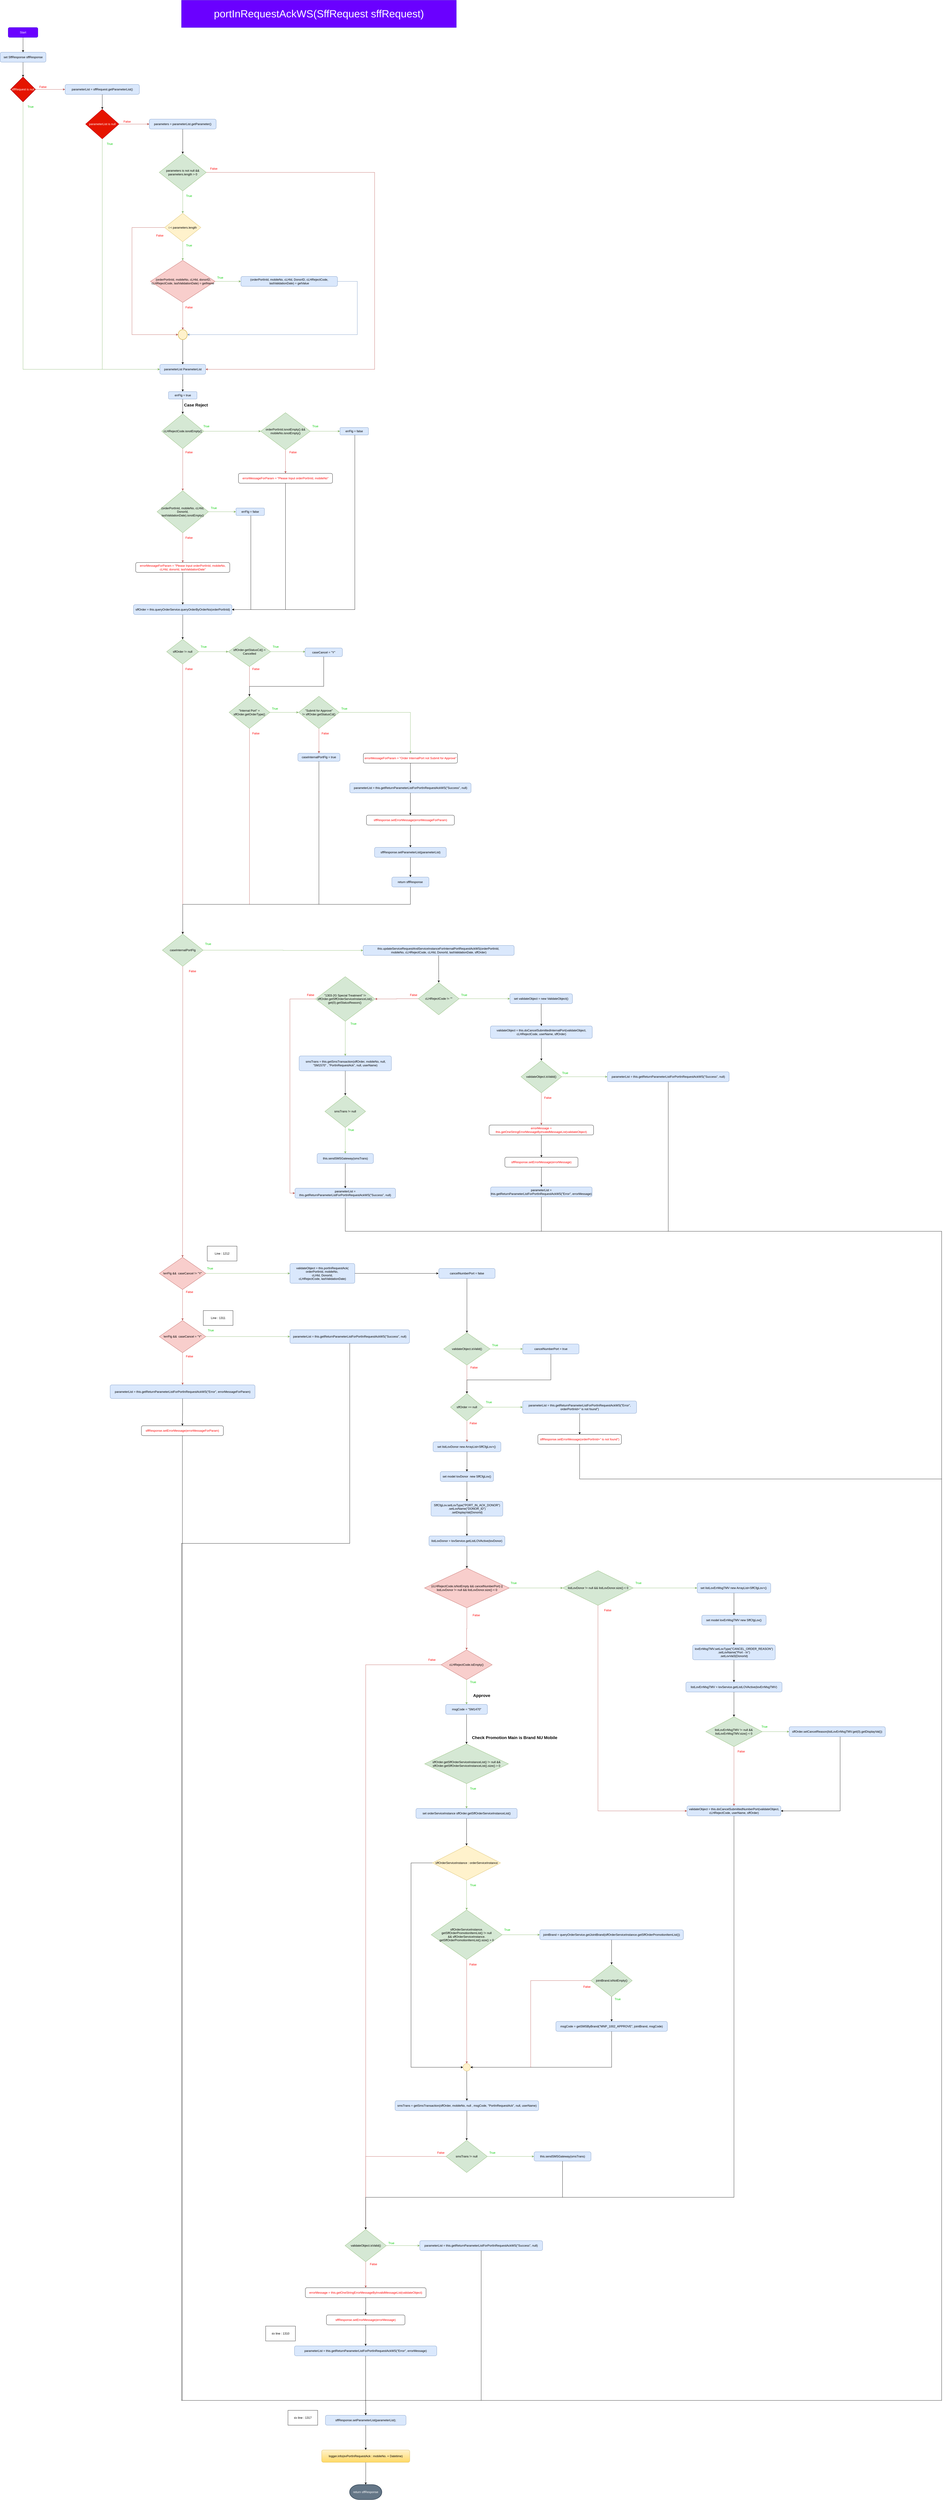 <mxfile version="17.4.5" type="github">
  <diagram id="F7d38sDTgIuft2gYF5d1" name="Page-1">
    <mxGraphModel dx="1497" dy="878" grid="1" gridSize="10" guides="1" tooltips="1" connect="1" arrows="1" fold="1" page="1" pageScale="1" pageWidth="5000" pageHeight="5200" math="0" shadow="0">
      <root>
        <mxCell id="0" />
        <mxCell id="1" parent="0" />
        <mxCell id="NMpNhmsZsLYK3NYZCR3p-1" value="portInRequestAckWS(SffRequest sffRequest)" style="text;html=1;strokeColor=#3700CC;fillColor=#6a00ff;align=center;verticalAlign=middle;whiteSpace=wrap;rounded=0;fontColor=#ffffff;fontSize=42;" vertex="1" parent="1">
          <mxGeometry x="930" y="40" width="1110" height="110" as="geometry" />
        </mxCell>
        <mxCell id="NMpNhmsZsLYK3NYZCR3p-2" value="" style="edgeStyle=orthogonalEdgeStyle;rounded=0;orthogonalLoop=1;jettySize=auto;html=1;" edge="1" parent="1" source="NMpNhmsZsLYK3NYZCR3p-3" target="NMpNhmsZsLYK3NYZCR3p-5">
          <mxGeometry relative="1" as="geometry" />
        </mxCell>
        <mxCell id="NMpNhmsZsLYK3NYZCR3p-3" value="Start" style="rounded=1;whiteSpace=wrap;html=1;fontSize=12;glass=0;strokeWidth=1;shadow=0;labelBackgroundColor=none;fillColor=#6a00ff;strokeColor=#3700CC;fontColor=#ffffff;" vertex="1" parent="1">
          <mxGeometry x="230" y="150" width="120" height="40" as="geometry" />
        </mxCell>
        <mxCell id="NMpNhmsZsLYK3NYZCR3p-4" value="" style="edgeStyle=orthogonalEdgeStyle;rounded=0;orthogonalLoop=1;jettySize=auto;html=1;" edge="1" parent="1" source="NMpNhmsZsLYK3NYZCR3p-5" target="NMpNhmsZsLYK3NYZCR3p-8">
          <mxGeometry relative="1" as="geometry" />
        </mxCell>
        <mxCell id="NMpNhmsZsLYK3NYZCR3p-5" value="set SffResponse sffResponse" style="rounded=1;whiteSpace=wrap;html=1;absoluteArcSize=1;arcSize=14;strokeWidth=1;fillColor=#dae8fc;strokeColor=#6c8ebf;" vertex="1" parent="1">
          <mxGeometry x="197.5" y="250" width="185" height="40" as="geometry" />
        </mxCell>
        <mxCell id="NMpNhmsZsLYK3NYZCR3p-6" style="edgeStyle=orthogonalEdgeStyle;rounded=0;orthogonalLoop=1;jettySize=auto;html=1;entryX=0;entryY=0.5;entryDx=0;entryDy=0;fillColor=#f8cecc;strokeColor=#b85450;" edge="1" parent="1" source="NMpNhmsZsLYK3NYZCR3p-8" target="NMpNhmsZsLYK3NYZCR3p-10">
          <mxGeometry relative="1" as="geometry" />
        </mxCell>
        <mxCell id="NMpNhmsZsLYK3NYZCR3p-7" style="edgeStyle=orthogonalEdgeStyle;rounded=0;orthogonalLoop=1;jettySize=auto;html=1;entryX=0;entryY=0.5;entryDx=0;entryDy=0;fontColor=#00CC00;fillColor=#d5e8d4;strokeColor=#82b366;" edge="1" parent="1" source="NMpNhmsZsLYK3NYZCR3p-8" target="NMpNhmsZsLYK3NYZCR3p-36">
          <mxGeometry relative="1" as="geometry">
            <Array as="points">
              <mxPoint x="290" y="1530" />
            </Array>
          </mxGeometry>
        </mxCell>
        <mxCell id="NMpNhmsZsLYK3NYZCR3p-8" value="sffRequest is null" style="strokeWidth=2;html=1;shape=mxgraph.flowchart.decision;whiteSpace=wrap;labelBackgroundColor=none;fillColor=#e51400;strokeColor=#B20000;fontColor=#ffffff;" vertex="1" parent="1">
          <mxGeometry x="240" y="350" width="100" height="100" as="geometry" />
        </mxCell>
        <mxCell id="NMpNhmsZsLYK3NYZCR3p-9" value="" style="edgeStyle=orthogonalEdgeStyle;rounded=0;orthogonalLoop=1;jettySize=auto;html=1;fontColor=#FF0000;" edge="1" parent="1" source="NMpNhmsZsLYK3NYZCR3p-10">
          <mxGeometry relative="1" as="geometry">
            <mxPoint x="610" y="480" as="targetPoint" />
          </mxGeometry>
        </mxCell>
        <mxCell id="NMpNhmsZsLYK3NYZCR3p-10" value="parameterList = sffRequest.getParameterList()" style="rounded=1;whiteSpace=wrap;html=1;absoluteArcSize=1;arcSize=14;strokeWidth=1;fillColor=#dae8fc;strokeColor=#6c8ebf;" vertex="1" parent="1">
          <mxGeometry x="460" y="380" width="300" height="40" as="geometry" />
        </mxCell>
        <mxCell id="NMpNhmsZsLYK3NYZCR3p-11" value="False" style="text;html=1;align=center;verticalAlign=middle;resizable=0;points=[];autosize=1;strokeColor=none;fillColor=none;fontColor=#FF0000;" vertex="1" parent="1">
          <mxGeometry x="350" y="380" width="40" height="20" as="geometry" />
        </mxCell>
        <mxCell id="NMpNhmsZsLYK3NYZCR3p-12" style="edgeStyle=orthogonalEdgeStyle;rounded=0;orthogonalLoop=1;jettySize=auto;html=1;entryX=0;entryY=0.5;entryDx=0;entryDy=0;fontColor=#FFFFFF;fillColor=#f8cecc;strokeColor=#b85450;" edge="1" parent="1" source="NMpNhmsZsLYK3NYZCR3p-14" target="NMpNhmsZsLYK3NYZCR3p-16">
          <mxGeometry relative="1" as="geometry" />
        </mxCell>
        <mxCell id="NMpNhmsZsLYK3NYZCR3p-13" style="edgeStyle=orthogonalEdgeStyle;rounded=0;orthogonalLoop=1;jettySize=auto;html=1;entryX=0;entryY=0.5;entryDx=0;entryDy=0;fontColor=#00CC00;fillColor=#d5e8d4;strokeColor=#82b366;" edge="1" parent="1" source="NMpNhmsZsLYK3NYZCR3p-14" target="NMpNhmsZsLYK3NYZCR3p-36">
          <mxGeometry relative="1" as="geometry">
            <Array as="points">
              <mxPoint x="610" y="1530" />
            </Array>
          </mxGeometry>
        </mxCell>
        <mxCell id="NMpNhmsZsLYK3NYZCR3p-14" value="parameterList is null" style="rhombus;whiteSpace=wrap;html=1;fontColor=#ffffff;fillColor=#e51400;strokeColor=#B20000;" vertex="1" parent="1">
          <mxGeometry x="542.5" y="480" width="135" height="120" as="geometry" />
        </mxCell>
        <mxCell id="NMpNhmsZsLYK3NYZCR3p-15" style="edgeStyle=orthogonalEdgeStyle;rounded=0;orthogonalLoop=1;jettySize=auto;html=1;entryX=0.5;entryY=0;entryDx=0;entryDy=0;fontColor=#FFFFFF;" edge="1" parent="1" source="NMpNhmsZsLYK3NYZCR3p-16" target="NMpNhmsZsLYK3NYZCR3p-20">
          <mxGeometry relative="1" as="geometry" />
        </mxCell>
        <mxCell id="NMpNhmsZsLYK3NYZCR3p-16" value="parameters = parameterList.getParameter()" style="rounded=1;whiteSpace=wrap;html=1;absoluteArcSize=1;arcSize=14;strokeWidth=1;fillColor=#dae8fc;strokeColor=#6c8ebf;" vertex="1" parent="1">
          <mxGeometry x="800" y="520" width="270" height="40" as="geometry" />
        </mxCell>
        <mxCell id="NMpNhmsZsLYK3NYZCR3p-17" value="False" style="text;html=1;align=center;verticalAlign=middle;resizable=0;points=[];autosize=1;strokeColor=none;fillColor=none;fontColor=#FF0000;" vertex="1" parent="1">
          <mxGeometry x="690" y="520" width="40" height="20" as="geometry" />
        </mxCell>
        <mxCell id="NMpNhmsZsLYK3NYZCR3p-18" value="" style="edgeStyle=orthogonalEdgeStyle;rounded=0;orthogonalLoop=1;jettySize=auto;html=1;fontColor=#FFFFFF;fillColor=#d5e8d4;strokeColor=#82b366;" edge="1" parent="1" source="NMpNhmsZsLYK3NYZCR3p-20" target="NMpNhmsZsLYK3NYZCR3p-23">
          <mxGeometry relative="1" as="geometry" />
        </mxCell>
        <mxCell id="NMpNhmsZsLYK3NYZCR3p-19" style="edgeStyle=orthogonalEdgeStyle;rounded=0;orthogonalLoop=1;jettySize=auto;html=1;entryX=1;entryY=0.5;entryDx=0;entryDy=0;fontColor=#00CC00;fillColor=#f8cecc;strokeColor=#b85450;" edge="1" parent="1" source="NMpNhmsZsLYK3NYZCR3p-20" target="NMpNhmsZsLYK3NYZCR3p-36">
          <mxGeometry relative="1" as="geometry">
            <Array as="points">
              <mxPoint x="1710" y="735" />
              <mxPoint x="1710" y="1530" />
            </Array>
          </mxGeometry>
        </mxCell>
        <mxCell id="NMpNhmsZsLYK3NYZCR3p-20" value="parameters is not null &amp;amp;&amp;amp; parameters.length &amp;gt; 0" style="rhombus;whiteSpace=wrap;html=1;fillColor=#d5e8d4;strokeColor=#82b366;" vertex="1" parent="1">
          <mxGeometry x="840" y="660" width="190" height="150" as="geometry" />
        </mxCell>
        <mxCell id="NMpNhmsZsLYK3NYZCR3p-21" value="" style="edgeStyle=orthogonalEdgeStyle;rounded=0;orthogonalLoop=1;jettySize=auto;html=1;fontColor=#00CC00;fillColor=#d5e8d4;strokeColor=#82b366;" edge="1" parent="1" source="NMpNhmsZsLYK3NYZCR3p-23" target="NMpNhmsZsLYK3NYZCR3p-27">
          <mxGeometry relative="1" as="geometry" />
        </mxCell>
        <mxCell id="NMpNhmsZsLYK3NYZCR3p-22" style="edgeStyle=orthogonalEdgeStyle;rounded=0;orthogonalLoop=1;jettySize=auto;html=1;entryX=0;entryY=0.5;entryDx=0;entryDy=0;entryPerimeter=0;fontColor=#00CC00;fillColor=#f8cecc;strokeColor=#b85450;" edge="1" parent="1" source="NMpNhmsZsLYK3NYZCR3p-23" target="NMpNhmsZsLYK3NYZCR3p-33">
          <mxGeometry relative="1" as="geometry">
            <Array as="points">
              <mxPoint x="730" y="958" />
              <mxPoint x="730" y="1390" />
            </Array>
          </mxGeometry>
        </mxCell>
        <mxCell id="NMpNhmsZsLYK3NYZCR3p-23" value="i &amp;lt; parameters.length" style="rhombus;whiteSpace=wrap;html=1;fillColor=#fff2cc;strokeColor=#d6b656;" vertex="1" parent="1">
          <mxGeometry x="861.88" y="900" width="146.25" height="115" as="geometry" />
        </mxCell>
        <mxCell id="NMpNhmsZsLYK3NYZCR3p-24" value="True" style="text;html=1;align=center;verticalAlign=middle;resizable=0;points=[];autosize=1;strokeColor=none;fillColor=none;fontColor=#00CC00;" vertex="1" parent="1">
          <mxGeometry x="940" y="820" width="40" height="20" as="geometry" />
        </mxCell>
        <mxCell id="NMpNhmsZsLYK3NYZCR3p-25" style="edgeStyle=orthogonalEdgeStyle;rounded=0;orthogonalLoop=1;jettySize=auto;html=1;entryX=0;entryY=0.5;entryDx=0;entryDy=0;fontColor=#00CC00;fillColor=#d5e8d4;strokeColor=#82b366;" edge="1" parent="1" source="NMpNhmsZsLYK3NYZCR3p-27" target="NMpNhmsZsLYK3NYZCR3p-30">
          <mxGeometry relative="1" as="geometry" />
        </mxCell>
        <mxCell id="NMpNhmsZsLYK3NYZCR3p-26" value="" style="edgeStyle=orthogonalEdgeStyle;rounded=0;orthogonalLoop=1;jettySize=auto;html=1;fontColor=#00CC00;fillColor=#f8cecc;strokeColor=#b85450;" edge="1" parent="1" source="NMpNhmsZsLYK3NYZCR3p-27" target="NMpNhmsZsLYK3NYZCR3p-33">
          <mxGeometry relative="1" as="geometry" />
        </mxCell>
        <mxCell id="NMpNhmsZsLYK3NYZCR3p-27" value="&amp;nbsp;(orderPortInId, mobileNo, cLHId, donorID, cLHRejectCode, lastValidationDate) = getName" style="rhombus;whiteSpace=wrap;html=1;fillColor=#f8cecc;strokeColor=#b85450;" vertex="1" parent="1">
          <mxGeometry x="804.5" y="1090" width="261.02" height="170" as="geometry" />
        </mxCell>
        <mxCell id="NMpNhmsZsLYK3NYZCR3p-28" value="True" style="text;html=1;align=center;verticalAlign=middle;resizable=0;points=[];autosize=1;strokeColor=none;fillColor=none;fontColor=#00CC00;" vertex="1" parent="1">
          <mxGeometry x="940" y="1020" width="40" height="20" as="geometry" />
        </mxCell>
        <mxCell id="NMpNhmsZsLYK3NYZCR3p-29" style="edgeStyle=orthogonalEdgeStyle;rounded=0;orthogonalLoop=1;jettySize=auto;html=1;entryX=1;entryY=0.5;entryDx=0;entryDy=0;entryPerimeter=0;fontColor=#00CC00;fillColor=#dae8fc;strokeColor=#6c8ebf;" edge="1" parent="1" source="NMpNhmsZsLYK3NYZCR3p-30" target="NMpNhmsZsLYK3NYZCR3p-33">
          <mxGeometry relative="1" as="geometry">
            <Array as="points">
              <mxPoint x="1640" y="1175" />
              <mxPoint x="1640" y="1390" />
            </Array>
          </mxGeometry>
        </mxCell>
        <mxCell id="NMpNhmsZsLYK3NYZCR3p-30" value="(orderPortInId, mobileNo, cLHId, DonorID, cLHRejectCode, lastValidationDate) = getValue" style="rounded=1;whiteSpace=wrap;html=1;absoluteArcSize=1;arcSize=14;strokeWidth=1;fillColor=#dae8fc;strokeColor=#6c8ebf;" vertex="1" parent="1">
          <mxGeometry x="1170" y="1155" width="390" height="40" as="geometry" />
        </mxCell>
        <mxCell id="NMpNhmsZsLYK3NYZCR3p-31" value="True" style="text;html=1;align=center;verticalAlign=middle;resizable=0;points=[];autosize=1;strokeColor=none;fillColor=none;fontColor=#00CC00;" vertex="1" parent="1">
          <mxGeometry x="1065.52" y="1150" width="40" height="20" as="geometry" />
        </mxCell>
        <mxCell id="NMpNhmsZsLYK3NYZCR3p-32" value="" style="edgeStyle=orthogonalEdgeStyle;rounded=0;orthogonalLoop=1;jettySize=auto;html=1;fontColor=#00CC00;" edge="1" parent="1" source="NMpNhmsZsLYK3NYZCR3p-33" target="NMpNhmsZsLYK3NYZCR3p-36">
          <mxGeometry relative="1" as="geometry" />
        </mxCell>
        <mxCell id="NMpNhmsZsLYK3NYZCR3p-33" value="" style="strokeWidth=2;html=1;shape=mxgraph.flowchart.start_2;whiteSpace=wrap;fillColor=#fff2cc;strokeColor=#d6b656;" vertex="1" parent="1">
          <mxGeometry x="916.5" y="1370" width="37" height="40" as="geometry" />
        </mxCell>
        <mxCell id="NMpNhmsZsLYK3NYZCR3p-34" value="False" style="text;html=1;align=center;verticalAlign=middle;resizable=0;points=[];autosize=1;strokeColor=none;fillColor=none;fontColor=#FF0000;" vertex="1" parent="1">
          <mxGeometry x="940" y="1270" width="40" height="20" as="geometry" />
        </mxCell>
        <mxCell id="NMpNhmsZsLYK3NYZCR3p-35" value="" style="edgeStyle=orthogonalEdgeStyle;rounded=0;orthogonalLoop=1;jettySize=auto;html=1;fontColor=#00CC00;" edge="1" parent="1" source="NMpNhmsZsLYK3NYZCR3p-36" target="NMpNhmsZsLYK3NYZCR3p-50">
          <mxGeometry relative="1" as="geometry" />
        </mxCell>
        <mxCell id="NMpNhmsZsLYK3NYZCR3p-36" value="parameterList ParameterList" style="rounded=1;whiteSpace=wrap;html=1;absoluteArcSize=1;arcSize=14;strokeWidth=1;fillColor=#dae8fc;strokeColor=#6c8ebf;" vertex="1" parent="1">
          <mxGeometry x="842.5" y="1510" width="185" height="40" as="geometry" />
        </mxCell>
        <mxCell id="NMpNhmsZsLYK3NYZCR3p-37" value="True" style="text;html=1;align=center;verticalAlign=middle;resizable=0;points=[];autosize=1;strokeColor=none;fillColor=none;fontColor=#00CC00;" vertex="1" parent="1">
          <mxGeometry x="300" y="460" width="40" height="20" as="geometry" />
        </mxCell>
        <mxCell id="NMpNhmsZsLYK3NYZCR3p-38" value="True" style="text;html=1;align=center;verticalAlign=middle;resizable=0;points=[];autosize=1;strokeColor=none;fillColor=none;fontColor=#00CC00;" vertex="1" parent="1">
          <mxGeometry x="620" y="610" width="40" height="20" as="geometry" />
        </mxCell>
        <mxCell id="NMpNhmsZsLYK3NYZCR3p-39" value="False" style="text;html=1;align=center;verticalAlign=middle;resizable=0;points=[];autosize=1;strokeColor=none;fillColor=none;fontColor=#FF0000;" vertex="1" parent="1">
          <mxGeometry x="821.88" y="980" width="40" height="20" as="geometry" />
        </mxCell>
        <mxCell id="NMpNhmsZsLYK3NYZCR3p-40" value="False" style="text;html=1;align=center;verticalAlign=middle;resizable=0;points=[];autosize=1;strokeColor=none;fillColor=none;fontColor=#FF0000;" vertex="1" parent="1">
          <mxGeometry x="1040" y="710" width="40" height="20" as="geometry" />
        </mxCell>
        <mxCell id="NMpNhmsZsLYK3NYZCR3p-41" value="" style="edgeStyle=orthogonalEdgeStyle;rounded=0;orthogonalLoop=1;jettySize=auto;html=1;fontColor=#00CC00;entryX=0;entryY=0.5;entryDx=0;entryDy=0;fillColor=#d5e8d4;strokeColor=#82b366;" edge="1" parent="1" source="NMpNhmsZsLYK3NYZCR3p-43" target="NMpNhmsZsLYK3NYZCR3p-47">
          <mxGeometry relative="1" as="geometry">
            <mxPoint x="1125" y="1700" as="targetPoint" />
          </mxGeometry>
        </mxCell>
        <mxCell id="NMpNhmsZsLYK3NYZCR3p-42" value="" style="edgeStyle=orthogonalEdgeStyle;rounded=0;orthogonalLoop=1;jettySize=auto;html=1;fontColor=#00CC00;fillColor=#f8cecc;strokeColor=#b85450;" edge="1" parent="1" source="NMpNhmsZsLYK3NYZCR3p-43" target="NMpNhmsZsLYK3NYZCR3p-59">
          <mxGeometry relative="1" as="geometry" />
        </mxCell>
        <mxCell id="NMpNhmsZsLYK3NYZCR3p-43" value="cLHRejectCode.isnotEmpty()" style="rhombus;whiteSpace=wrap;html=1;fillColor=#d5e8d4;strokeColor=#82b366;" vertex="1" parent="1">
          <mxGeometry x="850" y="1710" width="170" height="140" as="geometry" />
        </mxCell>
        <mxCell id="NMpNhmsZsLYK3NYZCR3p-44" value="Case Reject" style="text;html=1;strokeColor=none;fillColor=none;align=center;verticalAlign=middle;whiteSpace=wrap;rounded=0;fontColor=#000000;fontSize=17;fontStyle=1" vertex="1" parent="1">
          <mxGeometry x="916.5" y="1660" width="143.38" height="30" as="geometry" />
        </mxCell>
        <mxCell id="NMpNhmsZsLYK3NYZCR3p-45" value="" style="edgeStyle=orthogonalEdgeStyle;rounded=0;orthogonalLoop=1;jettySize=auto;html=1;fontColor=#00CC00;entryX=0;entryY=0.5;entryDx=0;entryDy=0;fillColor=#d5e8d4;strokeColor=#82b366;" edge="1" parent="1" source="NMpNhmsZsLYK3NYZCR3p-47" target="NMpNhmsZsLYK3NYZCR3p-52">
          <mxGeometry relative="1" as="geometry">
            <mxPoint x="1570" y="1780" as="targetPoint" />
          </mxGeometry>
        </mxCell>
        <mxCell id="NMpNhmsZsLYK3NYZCR3p-46" value="" style="edgeStyle=orthogonalEdgeStyle;rounded=0;orthogonalLoop=1;jettySize=auto;html=1;fontColor=#00CC00;fillColor=#f8cecc;strokeColor=#b85450;" edge="1" parent="1" source="NMpNhmsZsLYK3NYZCR3p-47" target="NMpNhmsZsLYK3NYZCR3p-55">
          <mxGeometry relative="1" as="geometry" />
        </mxCell>
        <mxCell id="NMpNhmsZsLYK3NYZCR3p-47" value="orderPortInId.isnotEmpty()&amp;nbsp;&amp;amp;&amp;amp; mobileNo.isnotEmpty()" style="rhombus;whiteSpace=wrap;html=1;fillColor=#d5e8d4;strokeColor=#82b366;" vertex="1" parent="1">
          <mxGeometry x="1250" y="1705" width="200" height="150" as="geometry" />
        </mxCell>
        <mxCell id="NMpNhmsZsLYK3NYZCR3p-48" value="True" style="text;html=1;align=center;verticalAlign=middle;resizable=0;points=[];autosize=1;strokeColor=none;fillColor=none;fontColor=#00CC00;" vertex="1" parent="1">
          <mxGeometry x="1010" y="1750" width="40" height="20" as="geometry" />
        </mxCell>
        <mxCell id="NMpNhmsZsLYK3NYZCR3p-49" value="" style="edgeStyle=orthogonalEdgeStyle;rounded=0;orthogonalLoop=1;jettySize=auto;html=1;fontColor=#00CC00;" edge="1" parent="1" source="NMpNhmsZsLYK3NYZCR3p-50" target="NMpNhmsZsLYK3NYZCR3p-43">
          <mxGeometry relative="1" as="geometry" />
        </mxCell>
        <mxCell id="NMpNhmsZsLYK3NYZCR3p-50" value="errFlg = true" style="rounded=1;whiteSpace=wrap;html=1;fillColor=#dae8fc;strokeColor=#6c8ebf;arcSize=14;strokeWidth=1;" vertex="1" parent="1">
          <mxGeometry x="877.5" y="1620" width="115" height="30" as="geometry" />
        </mxCell>
        <mxCell id="NMpNhmsZsLYK3NYZCR3p-51" style="edgeStyle=orthogonalEdgeStyle;rounded=0;orthogonalLoop=1;jettySize=auto;html=1;entryX=1;entryY=0.5;entryDx=0;entryDy=0;fontColor=#00CC00;" edge="1" parent="1" source="NMpNhmsZsLYK3NYZCR3p-52" target="NMpNhmsZsLYK3NYZCR3p-68">
          <mxGeometry relative="1" as="geometry">
            <Array as="points">
              <mxPoint x="1630" y="2500" />
            </Array>
          </mxGeometry>
        </mxCell>
        <mxCell id="NMpNhmsZsLYK3NYZCR3p-52" value="errFlg = false" style="rounded=1;whiteSpace=wrap;html=1;fillColor=#dae8fc;strokeColor=#6c8ebf;arcSize=14;strokeWidth=1;" vertex="1" parent="1">
          <mxGeometry x="1570" y="1765" width="115" height="30" as="geometry" />
        </mxCell>
        <mxCell id="NMpNhmsZsLYK3NYZCR3p-53" value="True" style="text;html=1;align=center;verticalAlign=middle;resizable=0;points=[];autosize=1;strokeColor=none;fillColor=none;fontColor=#00CC00;" vertex="1" parent="1">
          <mxGeometry x="1450" y="1750" width="40" height="20" as="geometry" />
        </mxCell>
        <mxCell id="NMpNhmsZsLYK3NYZCR3p-54" style="edgeStyle=orthogonalEdgeStyle;rounded=0;orthogonalLoop=1;jettySize=auto;html=1;entryX=1;entryY=0.5;entryDx=0;entryDy=0;fontColor=#00CC00;" edge="1" parent="1" source="NMpNhmsZsLYK3NYZCR3p-55" target="NMpNhmsZsLYK3NYZCR3p-68">
          <mxGeometry relative="1" as="geometry">
            <Array as="points">
              <mxPoint x="1350" y="2500" />
            </Array>
          </mxGeometry>
        </mxCell>
        <mxCell id="NMpNhmsZsLYK3NYZCR3p-55" value="errorMessageForParam = &quot;Please Input orderPortInId, mobileNo&quot;" style="rounded=1;whiteSpace=wrap;html=1;absoluteArcSize=1;arcSize=14;strokeWidth=1;fontColor=#FF0000;" vertex="1" parent="1">
          <mxGeometry x="1160" y="1950" width="380" height="40" as="geometry" />
        </mxCell>
        <mxCell id="NMpNhmsZsLYK3NYZCR3p-56" value="False" style="text;html=1;align=center;verticalAlign=middle;resizable=0;points=[];autosize=1;strokeColor=none;fillColor=none;fontColor=#FF0000;" vertex="1" parent="1">
          <mxGeometry x="1360" y="1855" width="40" height="20" as="geometry" />
        </mxCell>
        <mxCell id="NMpNhmsZsLYK3NYZCR3p-57" style="edgeStyle=orthogonalEdgeStyle;rounded=0;orthogonalLoop=1;jettySize=auto;html=1;entryX=0;entryY=0.5;entryDx=0;entryDy=0;fontColor=#00CC00;fillColor=#d5e8d4;strokeColor=#82b366;" edge="1" parent="1" source="NMpNhmsZsLYK3NYZCR3p-59" target="NMpNhmsZsLYK3NYZCR3p-62">
          <mxGeometry relative="1" as="geometry" />
        </mxCell>
        <mxCell id="NMpNhmsZsLYK3NYZCR3p-58" style="edgeStyle=orthogonalEdgeStyle;rounded=0;orthogonalLoop=1;jettySize=auto;html=1;entryX=0.5;entryY=0;entryDx=0;entryDy=0;fontColor=#00CC00;fillColor=#f8cecc;strokeColor=#b85450;" edge="1" parent="1" source="NMpNhmsZsLYK3NYZCR3p-59" target="NMpNhmsZsLYK3NYZCR3p-65">
          <mxGeometry relative="1" as="geometry" />
        </mxCell>
        <mxCell id="NMpNhmsZsLYK3NYZCR3p-59" value="(orderPortInId, mobileNo, cLHId, DonorId, lastValidationDate).isnotEmpty()" style="rhombus;whiteSpace=wrap;html=1;fillColor=#d5e8d4;strokeColor=#82b366;" vertex="1" parent="1">
          <mxGeometry x="831.25" y="2020" width="207.5" height="170" as="geometry" />
        </mxCell>
        <mxCell id="NMpNhmsZsLYK3NYZCR3p-60" value="False" style="text;html=1;align=center;verticalAlign=middle;resizable=0;points=[];autosize=1;strokeColor=none;fillColor=none;fontColor=#FF0000;" vertex="1" parent="1">
          <mxGeometry x="940" y="1855" width="40" height="20" as="geometry" />
        </mxCell>
        <mxCell id="NMpNhmsZsLYK3NYZCR3p-61" style="edgeStyle=orthogonalEdgeStyle;rounded=0;orthogonalLoop=1;jettySize=auto;html=1;entryX=1;entryY=0.5;entryDx=0;entryDy=0;fontColor=#00CC00;" edge="1" parent="1" source="NMpNhmsZsLYK3NYZCR3p-62" target="NMpNhmsZsLYK3NYZCR3p-68">
          <mxGeometry relative="1" as="geometry">
            <Array as="points">
              <mxPoint x="1210" y="2500" />
            </Array>
          </mxGeometry>
        </mxCell>
        <mxCell id="NMpNhmsZsLYK3NYZCR3p-62" value="errFlg = false" style="rounded=1;whiteSpace=wrap;html=1;fillColor=#dae8fc;strokeColor=#6c8ebf;arcSize=14;strokeWidth=1;" vertex="1" parent="1">
          <mxGeometry x="1150" y="2090" width="115" height="30" as="geometry" />
        </mxCell>
        <mxCell id="NMpNhmsZsLYK3NYZCR3p-63" value="True" style="text;html=1;align=center;verticalAlign=middle;resizable=0;points=[];autosize=1;strokeColor=none;fillColor=none;fontColor=#00CC00;" vertex="1" parent="1">
          <mxGeometry x="1040" y="2080" width="40" height="20" as="geometry" />
        </mxCell>
        <mxCell id="NMpNhmsZsLYK3NYZCR3p-64" style="edgeStyle=orthogonalEdgeStyle;rounded=0;orthogonalLoop=1;jettySize=auto;html=1;entryX=0.5;entryY=0;entryDx=0;entryDy=0;fontColor=#00CC00;" edge="1" parent="1" source="NMpNhmsZsLYK3NYZCR3p-65" target="NMpNhmsZsLYK3NYZCR3p-68">
          <mxGeometry relative="1" as="geometry" />
        </mxCell>
        <mxCell id="NMpNhmsZsLYK3NYZCR3p-65" value="errorMessageForParam = &quot;Please Input orderPortInId, mobileNo, cLHId, donorId, lastValidationDate&quot;" style="rounded=1;whiteSpace=wrap;html=1;absoluteArcSize=1;arcSize=14;strokeWidth=1;fontColor=#FF0000;" vertex="1" parent="1">
          <mxGeometry x="745.01" y="2310" width="380" height="40" as="geometry" />
        </mxCell>
        <mxCell id="NMpNhmsZsLYK3NYZCR3p-66" value="False" style="text;html=1;align=center;verticalAlign=middle;resizable=0;points=[];autosize=1;strokeColor=none;fillColor=none;fontColor=#FF0000;" vertex="1" parent="1">
          <mxGeometry x="940" y="2200" width="40" height="20" as="geometry" />
        </mxCell>
        <mxCell id="NMpNhmsZsLYK3NYZCR3p-67" style="edgeStyle=orthogonalEdgeStyle;rounded=0;orthogonalLoop=1;jettySize=auto;html=1;entryX=0.5;entryY=0;entryDx=0;entryDy=0;fontColor=#00CC00;" edge="1" parent="1" source="NMpNhmsZsLYK3NYZCR3p-68" target="NMpNhmsZsLYK3NYZCR3p-71">
          <mxGeometry relative="1" as="geometry" />
        </mxCell>
        <mxCell id="NMpNhmsZsLYK3NYZCR3p-68" value="sffOrder = this.queryOrderService.queryOrderByOrderNo(orderPortInId)" style="rounded=1;whiteSpace=wrap;html=1;absoluteArcSize=1;arcSize=14;strokeWidth=1;fillColor=#dae8fc;strokeColor=#6c8ebf;" vertex="1" parent="1">
          <mxGeometry x="736.26" y="2480" width="397.51" height="40" as="geometry" />
        </mxCell>
        <mxCell id="NMpNhmsZsLYK3NYZCR3p-69" style="edgeStyle=orthogonalEdgeStyle;rounded=0;orthogonalLoop=1;jettySize=auto;html=1;entryX=0;entryY=0.5;entryDx=0;entryDy=0;fontColor=#00CC00;fillColor=#d5e8d4;strokeColor=#82b366;" edge="1" parent="1" source="NMpNhmsZsLYK3NYZCR3p-71" target="NMpNhmsZsLYK3NYZCR3p-74">
          <mxGeometry relative="1" as="geometry" />
        </mxCell>
        <mxCell id="NMpNhmsZsLYK3NYZCR3p-70" style="edgeStyle=orthogonalEdgeStyle;rounded=0;orthogonalLoop=1;jettySize=auto;html=1;entryX=0.5;entryY=0;entryDx=0;entryDy=0;fillColor=#f8cecc;strokeColor=#b85450;" edge="1" parent="1" source="NMpNhmsZsLYK3NYZCR3p-71" target="NMpNhmsZsLYK3NYZCR3p-103">
          <mxGeometry relative="1" as="geometry" />
        </mxCell>
        <mxCell id="NMpNhmsZsLYK3NYZCR3p-71" value="sffOrder != null" style="rhombus;whiteSpace=wrap;html=1;fillColor=#d5e8d4;strokeColor=#82b366;" vertex="1" parent="1">
          <mxGeometry x="870" y="2620" width="129.39" height="100" as="geometry" />
        </mxCell>
        <mxCell id="NMpNhmsZsLYK3NYZCR3p-72" style="edgeStyle=orthogonalEdgeStyle;rounded=0;orthogonalLoop=1;jettySize=auto;html=1;entryX=0;entryY=0.5;entryDx=0;entryDy=0;fontColor=#00CC00;fillColor=#d5e8d4;strokeColor=#82b366;" edge="1" parent="1" source="NMpNhmsZsLYK3NYZCR3p-74">
          <mxGeometry relative="1" as="geometry">
            <mxPoint x="1430" y="2670" as="targetPoint" />
          </mxGeometry>
        </mxCell>
        <mxCell id="NMpNhmsZsLYK3NYZCR3p-73" style="edgeStyle=orthogonalEdgeStyle;rounded=0;orthogonalLoop=1;jettySize=auto;html=1;entryX=0.5;entryY=0;entryDx=0;entryDy=0;fontColor=#00CC00;fillColor=#f8cecc;strokeColor=#b85450;" edge="1" parent="1" source="NMpNhmsZsLYK3NYZCR3p-74" target="NMpNhmsZsLYK3NYZCR3p-79">
          <mxGeometry relative="1" as="geometry" />
        </mxCell>
        <mxCell id="NMpNhmsZsLYK3NYZCR3p-74" value="sffOrder.getStatusCd() = Cancelled" style="rhombus;whiteSpace=wrap;html=1;fillColor=#d5e8d4;strokeColor=#82b366;" vertex="1" parent="1">
          <mxGeometry x="1118.9" y="2610" width="171.1" height="120" as="geometry" />
        </mxCell>
        <mxCell id="NMpNhmsZsLYK3NYZCR3p-75" value="True" style="text;html=1;align=center;verticalAlign=middle;resizable=0;points=[];autosize=1;strokeColor=none;fillColor=none;fontColor=#00CC00;" vertex="1" parent="1">
          <mxGeometry x="998.75" y="2640" width="40" height="20" as="geometry" />
        </mxCell>
        <mxCell id="NMpNhmsZsLYK3NYZCR3p-76" value="True" style="text;html=1;align=center;verticalAlign=middle;resizable=0;points=[];autosize=1;strokeColor=none;fillColor=none;fontColor=#00CC00;" vertex="1" parent="1">
          <mxGeometry x="1290" y="2640" width="40" height="20" as="geometry" />
        </mxCell>
        <mxCell id="NMpNhmsZsLYK3NYZCR3p-77" style="edgeStyle=orthogonalEdgeStyle;rounded=0;orthogonalLoop=1;jettySize=auto;html=1;fillColor=#d5e8d4;strokeColor=#82b366;" edge="1" parent="1" source="NMpNhmsZsLYK3NYZCR3p-79" target="NMpNhmsZsLYK3NYZCR3p-84">
          <mxGeometry relative="1" as="geometry" />
        </mxCell>
        <mxCell id="NMpNhmsZsLYK3NYZCR3p-78" style="edgeStyle=orthogonalEdgeStyle;rounded=0;orthogonalLoop=1;jettySize=auto;html=1;entryX=0.5;entryY=0;entryDx=0;entryDy=0;fillColor=#f8cecc;strokeColor=#b85450;" edge="1" parent="1" source="NMpNhmsZsLYK3NYZCR3p-79" target="NMpNhmsZsLYK3NYZCR3p-103">
          <mxGeometry relative="1" as="geometry">
            <Array as="points">
              <mxPoint x="1204" y="3690" />
              <mxPoint x="935" y="3690" />
            </Array>
          </mxGeometry>
        </mxCell>
        <mxCell id="NMpNhmsZsLYK3NYZCR3p-79" value="&quot;Internal Port&quot; = sffOrder.getOrderType()" style="rhombus;whiteSpace=wrap;html=1;fillColor=#d5e8d4;strokeColor=#82b366;" vertex="1" parent="1">
          <mxGeometry x="1122.23" y="2850" width="164.45" height="130" as="geometry" />
        </mxCell>
        <mxCell id="NMpNhmsZsLYK3NYZCR3p-80" value="False" style="text;html=1;align=center;verticalAlign=middle;resizable=0;points=[];autosize=1;strokeColor=none;fillColor=none;fontColor=#FF0000;" vertex="1" parent="1">
          <mxGeometry x="1210" y="2730" width="40" height="20" as="geometry" />
        </mxCell>
        <mxCell id="NMpNhmsZsLYK3NYZCR3p-81" value="False" style="text;html=1;align=center;verticalAlign=middle;resizable=0;points=[];autosize=1;strokeColor=none;fillColor=none;fontColor=#FF0000;" vertex="1" parent="1">
          <mxGeometry x="1490" y="2990" width="40" height="20" as="geometry" />
        </mxCell>
        <mxCell id="NMpNhmsZsLYK3NYZCR3p-82" style="edgeStyle=orthogonalEdgeStyle;rounded=0;orthogonalLoop=1;jettySize=auto;html=1;entryX=0.5;entryY=0;entryDx=0;entryDy=0;fillColor=#d5e8d4;strokeColor=#82b366;" edge="1" parent="1" source="NMpNhmsZsLYK3NYZCR3p-84" target="NMpNhmsZsLYK3NYZCR3p-89">
          <mxGeometry relative="1" as="geometry" />
        </mxCell>
        <mxCell id="NMpNhmsZsLYK3NYZCR3p-284" style="edgeStyle=orthogonalEdgeStyle;rounded=0;orthogonalLoop=1;jettySize=auto;html=1;entryX=0.5;entryY=0;entryDx=0;entryDy=0;fillColor=#f8cecc;strokeColor=#b85450;" edge="1" parent="1" source="NMpNhmsZsLYK3NYZCR3p-84" target="NMpNhmsZsLYK3NYZCR3p-100">
          <mxGeometry relative="1" as="geometry" />
        </mxCell>
        <mxCell id="NMpNhmsZsLYK3NYZCR3p-84" value="&quot;Submit for Approve&quot; !=&amp;nbsp;sffOrder.getStatusCd()" style="rhombus;whiteSpace=wrap;html=1;fillColor=#d5e8d4;strokeColor=#82b366;" vertex="1" parent="1">
          <mxGeometry x="1402.77" y="2850" width="164.45" height="130" as="geometry" />
        </mxCell>
        <mxCell id="NMpNhmsZsLYK3NYZCR3p-85" style="edgeStyle=orthogonalEdgeStyle;rounded=0;orthogonalLoop=1;jettySize=auto;html=1;entryX=0.5;entryY=0;entryDx=0;entryDy=0;" edge="1" parent="1" source="NMpNhmsZsLYK3NYZCR3p-86" target="NMpNhmsZsLYK3NYZCR3p-79">
          <mxGeometry relative="1" as="geometry">
            <Array as="points">
              <mxPoint x="1504" y="2810" />
              <mxPoint x="1204" y="2810" />
            </Array>
          </mxGeometry>
        </mxCell>
        <mxCell id="NMpNhmsZsLYK3NYZCR3p-86" value="&lt;span&gt;caseCancel = &quot;Y&quot;&lt;/span&gt;" style="rounded=1;whiteSpace=wrap;html=1;absoluteArcSize=1;arcSize=14;strokeWidth=1;fillColor=#dae8fc;strokeColor=#6c8ebf;" vertex="1" parent="1">
          <mxGeometry x="1428.74" y="2655" width="151.26" height="35" as="geometry" />
        </mxCell>
        <mxCell id="NMpNhmsZsLYK3NYZCR3p-87" value="True" style="text;html=1;align=center;verticalAlign=middle;resizable=0;points=[];autosize=1;strokeColor=none;fillColor=none;fontColor=#00CC00;" vertex="1" parent="1">
          <mxGeometry x="1286.68" y="2890" width="40" height="20" as="geometry" />
        </mxCell>
        <mxCell id="NMpNhmsZsLYK3NYZCR3p-88" style="edgeStyle=orthogonalEdgeStyle;rounded=0;orthogonalLoop=1;jettySize=auto;html=1;entryX=0.5;entryY=0;entryDx=0;entryDy=0;" edge="1" parent="1" source="NMpNhmsZsLYK3NYZCR3p-89" target="NMpNhmsZsLYK3NYZCR3p-92">
          <mxGeometry relative="1" as="geometry" />
        </mxCell>
        <mxCell id="NMpNhmsZsLYK3NYZCR3p-89" value="errorMessageForParam = &quot;Order InternalPort not Submit for Approve&quot;" style="rounded=1;whiteSpace=wrap;html=1;absoluteArcSize=1;arcSize=14;strokeWidth=1;fontColor=#FF0000;" vertex="1" parent="1">
          <mxGeometry x="1664.51" y="3080" width="380" height="40" as="geometry" />
        </mxCell>
        <mxCell id="NMpNhmsZsLYK3NYZCR3p-90" value="True" style="text;html=1;align=center;verticalAlign=middle;resizable=0;points=[];autosize=1;strokeColor=none;fillColor=none;fontColor=#00CC00;" vertex="1" parent="1">
          <mxGeometry x="1567.22" y="2890" width="40" height="20" as="geometry" />
        </mxCell>
        <mxCell id="NMpNhmsZsLYK3NYZCR3p-91" value="" style="edgeStyle=orthogonalEdgeStyle;rounded=0;orthogonalLoop=1;jettySize=auto;html=1;" edge="1" parent="1" source="NMpNhmsZsLYK3NYZCR3p-92" target="NMpNhmsZsLYK3NYZCR3p-94">
          <mxGeometry relative="1" as="geometry" />
        </mxCell>
        <mxCell id="NMpNhmsZsLYK3NYZCR3p-92" value="parameterList = this.getReturnParameterListForPortInRequestAckWS(&quot;Success&quot;, null)" style="rounded=1;whiteSpace=wrap;html=1;absoluteArcSize=1;arcSize=14;strokeWidth=1;fillColor=#dae8fc;strokeColor=#6c8ebf;" vertex="1" parent="1">
          <mxGeometry x="1609.5" y="3200" width="490" height="40" as="geometry" />
        </mxCell>
        <mxCell id="NMpNhmsZsLYK3NYZCR3p-93" value="" style="edgeStyle=orthogonalEdgeStyle;rounded=0;orthogonalLoop=1;jettySize=auto;html=1;" edge="1" parent="1" source="NMpNhmsZsLYK3NYZCR3p-94" target="NMpNhmsZsLYK3NYZCR3p-96">
          <mxGeometry relative="1" as="geometry" />
        </mxCell>
        <mxCell id="NMpNhmsZsLYK3NYZCR3p-94" value="sffResponse.setErrorMessage(errorMessageForParam)" style="rounded=1;whiteSpace=wrap;html=1;absoluteArcSize=1;arcSize=14;strokeWidth=1;fontColor=#FF0000;" vertex="1" parent="1">
          <mxGeometry x="1677.01" y="3330" width="355" height="40" as="geometry" />
        </mxCell>
        <mxCell id="NMpNhmsZsLYK3NYZCR3p-95" value="" style="edgeStyle=orthogonalEdgeStyle;rounded=0;orthogonalLoop=1;jettySize=auto;html=1;" edge="1" parent="1" source="NMpNhmsZsLYK3NYZCR3p-96" target="NMpNhmsZsLYK3NYZCR3p-98">
          <mxGeometry relative="1" as="geometry" />
        </mxCell>
        <mxCell id="NMpNhmsZsLYK3NYZCR3p-96" value="sffResponse.setParameterList(parameterList)" style="rounded=1;whiteSpace=wrap;html=1;absoluteArcSize=1;arcSize=14;strokeWidth=1;fillColor=#dae8fc;strokeColor=#6c8ebf;" vertex="1" parent="1">
          <mxGeometry x="1709.51" y="3460" width="290" height="40" as="geometry" />
        </mxCell>
        <mxCell id="NMpNhmsZsLYK3NYZCR3p-286" style="edgeStyle=orthogonalEdgeStyle;rounded=0;orthogonalLoop=1;jettySize=auto;html=1;entryX=0.5;entryY=0;entryDx=0;entryDy=0;" edge="1" parent="1" source="NMpNhmsZsLYK3NYZCR3p-98" target="NMpNhmsZsLYK3NYZCR3p-103">
          <mxGeometry relative="1" as="geometry">
            <Array as="points">
              <mxPoint x="1854" y="3690" />
              <mxPoint x="935" y="3690" />
            </Array>
          </mxGeometry>
        </mxCell>
        <mxCell id="NMpNhmsZsLYK3NYZCR3p-98" value="return sffResponse" style="rounded=1;whiteSpace=wrap;html=1;absoluteArcSize=1;arcSize=14;strokeWidth=1;fillColor=#dae8fc;strokeColor=#6c8ebf;" vertex="1" parent="1">
          <mxGeometry x="1779.49" y="3580" width="150.01" height="40" as="geometry" />
        </mxCell>
        <mxCell id="NMpNhmsZsLYK3NYZCR3p-285" style="edgeStyle=orthogonalEdgeStyle;rounded=0;orthogonalLoop=1;jettySize=auto;html=1;entryX=0.5;entryY=0;entryDx=0;entryDy=0;" edge="1" parent="1" source="NMpNhmsZsLYK3NYZCR3p-100" target="NMpNhmsZsLYK3NYZCR3p-103">
          <mxGeometry relative="1" as="geometry">
            <Array as="points">
              <mxPoint x="1485" y="3690" />
              <mxPoint x="935" y="3690" />
            </Array>
          </mxGeometry>
        </mxCell>
        <mxCell id="NMpNhmsZsLYK3NYZCR3p-100" value="caseInternalPortFlg = true" style="rounded=1;whiteSpace=wrap;html=1;absoluteArcSize=1;arcSize=14;strokeWidth=1;fillColor=#dae8fc;strokeColor=#6c8ebf;" vertex="1" parent="1">
          <mxGeometry x="1400" y="3080" width="170" height="32.5" as="geometry" />
        </mxCell>
        <mxCell id="NMpNhmsZsLYK3NYZCR3p-101" style="edgeStyle=orthogonalEdgeStyle;rounded=0;orthogonalLoop=1;jettySize=auto;html=1;entryX=0;entryY=0.5;entryDx=0;entryDy=0;fillColor=#d5e8d4;strokeColor=#82b366;" edge="1" parent="1" source="NMpNhmsZsLYK3NYZCR3p-103" target="NMpNhmsZsLYK3NYZCR3p-107">
          <mxGeometry relative="1" as="geometry" />
        </mxCell>
        <mxCell id="NMpNhmsZsLYK3NYZCR3p-102" style="edgeStyle=orthogonalEdgeStyle;rounded=0;orthogonalLoop=1;jettySize=auto;html=1;entryX=0.5;entryY=0;entryDx=0;entryDy=0;fillColor=#f8cecc;strokeColor=#b85450;" edge="1" parent="1" source="NMpNhmsZsLYK3NYZCR3p-103" target="NMpNhmsZsLYK3NYZCR3p-148">
          <mxGeometry relative="1" as="geometry" />
        </mxCell>
        <mxCell id="NMpNhmsZsLYK3NYZCR3p-103" value="caseInternalPortFlg" style="rhombus;whiteSpace=wrap;html=1;fillColor=#d5e8d4;strokeColor=#82b366;" vertex="1" parent="1">
          <mxGeometry x="852.79" y="3810" width="164.45" height="130" as="geometry" />
        </mxCell>
        <mxCell id="NMpNhmsZsLYK3NYZCR3p-104" value="False" style="text;html=1;align=center;verticalAlign=middle;resizable=0;points=[];autosize=1;strokeColor=none;fillColor=none;fontColor=#FF0000;" vertex="1" parent="1">
          <mxGeometry x="1210" y="2990" width="40" height="20" as="geometry" />
        </mxCell>
        <mxCell id="NMpNhmsZsLYK3NYZCR3p-105" value="False" style="text;html=1;align=center;verticalAlign=middle;resizable=0;points=[];autosize=1;strokeColor=none;fillColor=none;fontColor=#FF0000;" vertex="1" parent="1">
          <mxGeometry x="940" y="2730" width="40" height="20" as="geometry" />
        </mxCell>
        <mxCell id="NMpNhmsZsLYK3NYZCR3p-106" value="" style="edgeStyle=orthogonalEdgeStyle;rounded=0;orthogonalLoop=1;jettySize=auto;html=1;" edge="1" parent="1" source="NMpNhmsZsLYK3NYZCR3p-107" target="NMpNhmsZsLYK3NYZCR3p-111">
          <mxGeometry relative="1" as="geometry" />
        </mxCell>
        <mxCell id="NMpNhmsZsLYK3NYZCR3p-107" value="&lt;div&gt;this.updateServiceRequestAndServiceInstanceForInternalPortRequestAckWS(orderPortInId,&amp;nbsp;&lt;/div&gt;&lt;div&gt;&lt;span&gt;						&lt;/span&gt;mobileNo, cLHRejectCode, cLHId, DonorId, lastValidationDate, sffOrder)&lt;/div&gt;" style="rounded=1;whiteSpace=wrap;html=1;absoluteArcSize=1;arcSize=14;strokeWidth=1;fillColor=#dae8fc;strokeColor=#6c8ebf;" vertex="1" parent="1">
          <mxGeometry x="1663.6" y="3856" width="610" height="40" as="geometry" />
        </mxCell>
        <mxCell id="NMpNhmsZsLYK3NYZCR3p-108" value="True" style="text;html=1;align=center;verticalAlign=middle;resizable=0;points=[];autosize=1;strokeColor=none;fillColor=none;fontColor=#00CC00;" vertex="1" parent="1">
          <mxGeometry x="1017.24" y="3840" width="40" height="20" as="geometry" />
        </mxCell>
        <mxCell id="NMpNhmsZsLYK3NYZCR3p-109" style="edgeStyle=orthogonalEdgeStyle;rounded=0;orthogonalLoop=1;jettySize=auto;html=1;entryX=0;entryY=0.5;entryDx=0;entryDy=0;fillColor=#d5e8d4;strokeColor=#82b366;" edge="1" parent="1" source="NMpNhmsZsLYK3NYZCR3p-111" target="NMpNhmsZsLYK3NYZCR3p-114">
          <mxGeometry relative="1" as="geometry" />
        </mxCell>
        <mxCell id="NMpNhmsZsLYK3NYZCR3p-110" style="edgeStyle=orthogonalEdgeStyle;rounded=0;orthogonalLoop=1;jettySize=auto;html=1;entryX=1;entryY=0.5;entryDx=0;entryDy=0;fillColor=#f8cecc;strokeColor=#b85450;" edge="1" parent="1" source="NMpNhmsZsLYK3NYZCR3p-111" target="NMpNhmsZsLYK3NYZCR3p-133">
          <mxGeometry relative="1" as="geometry" />
        </mxCell>
        <mxCell id="NMpNhmsZsLYK3NYZCR3p-111" value="cLHRejectCode != &quot;&quot;" style="rhombus;whiteSpace=wrap;html=1;fillColor=#d5e8d4;strokeColor=#82b366;" vertex="1" parent="1">
          <mxGeometry x="1886.69" y="4006" width="164.45" height="130" as="geometry" />
        </mxCell>
        <mxCell id="NMpNhmsZsLYK3NYZCR3p-113" style="edgeStyle=orthogonalEdgeStyle;rounded=0;orthogonalLoop=1;jettySize=auto;html=1;entryX=0.5;entryY=0;entryDx=0;entryDy=0;" edge="1" parent="1" source="NMpNhmsZsLYK3NYZCR3p-114" target="NMpNhmsZsLYK3NYZCR3p-117">
          <mxGeometry relative="1" as="geometry" />
        </mxCell>
        <mxCell id="NMpNhmsZsLYK3NYZCR3p-114" value="set&amp;nbsp;validateObject = new ValidateObject()" style="rounded=1;whiteSpace=wrap;html=1;absoluteArcSize=1;arcSize=14;strokeWidth=1;fillColor=#dae8fc;strokeColor=#6c8ebf;" vertex="1" parent="1">
          <mxGeometry x="2256.27" y="4051" width="252.77" height="40" as="geometry" />
        </mxCell>
        <mxCell id="NMpNhmsZsLYK3NYZCR3p-115" value="True" style="text;html=1;align=center;verticalAlign=middle;resizable=0;points=[];autosize=1;strokeColor=none;fillColor=none;fontColor=#00CC00;" vertex="1" parent="1">
          <mxGeometry x="2051.14" y="4046" width="40" height="20" as="geometry" />
        </mxCell>
        <mxCell id="NMpNhmsZsLYK3NYZCR3p-116" style="edgeStyle=orthogonalEdgeStyle;rounded=0;orthogonalLoop=1;jettySize=auto;html=1;entryX=0.5;entryY=0;entryDx=0;entryDy=0;" edge="1" parent="1" source="NMpNhmsZsLYK3NYZCR3p-117" target="NMpNhmsZsLYK3NYZCR3p-120">
          <mxGeometry relative="1" as="geometry" />
        </mxCell>
        <mxCell id="NMpNhmsZsLYK3NYZCR3p-117" value="validateObject = this.doCancelSubmittedInternalPort(validateObject, cLHRejectCode, userName, sffOrder)" style="rounded=1;whiteSpace=wrap;html=1;absoluteArcSize=1;arcSize=14;strokeWidth=1;fillColor=#dae8fc;strokeColor=#6c8ebf;" vertex="1" parent="1">
          <mxGeometry x="2177.64" y="4181" width="411.37" height="50" as="geometry" />
        </mxCell>
        <mxCell id="NMpNhmsZsLYK3NYZCR3p-118" style="edgeStyle=orthogonalEdgeStyle;rounded=0;orthogonalLoop=1;jettySize=auto;html=1;fillColor=#d5e8d4;strokeColor=#82b366;entryX=0;entryY=0.5;entryDx=0;entryDy=0;" edge="1" parent="1" source="NMpNhmsZsLYK3NYZCR3p-120" target="NMpNhmsZsLYK3NYZCR3p-122">
          <mxGeometry relative="1" as="geometry">
            <mxPoint x="2561" y="4390" as="targetPoint" />
          </mxGeometry>
        </mxCell>
        <mxCell id="NMpNhmsZsLYK3NYZCR3p-119" style="edgeStyle=orthogonalEdgeStyle;rounded=0;orthogonalLoop=1;jettySize=auto;html=1;fillColor=#f8cecc;strokeColor=#b85450;entryX=0.5;entryY=0;entryDx=0;entryDy=0;" edge="1" parent="1" source="NMpNhmsZsLYK3NYZCR3p-120" target="NMpNhmsZsLYK3NYZCR3p-126">
          <mxGeometry relative="1" as="geometry">
            <mxPoint x="2382.64" y="4531" as="targetPoint" />
          </mxGeometry>
        </mxCell>
        <mxCell id="NMpNhmsZsLYK3NYZCR3p-120" value="validateObject.isValid()" style="rhombus;whiteSpace=wrap;html=1;fillColor=#d5e8d4;strokeColor=#82b366;" vertex="1" parent="1">
          <mxGeometry x="2301.11" y="4321" width="164.45" height="130" as="geometry" />
        </mxCell>
        <mxCell id="NMpNhmsZsLYK3NYZCR3p-121" style="edgeStyle=orthogonalEdgeStyle;rounded=0;orthogonalLoop=1;jettySize=auto;html=1;entryX=0.5;entryY=0;entryDx=0;entryDy=0;" edge="1" parent="1" source="NMpNhmsZsLYK3NYZCR3p-122" target="NMpNhmsZsLYK3NYZCR3p-276">
          <mxGeometry relative="1" as="geometry">
            <Array as="points">
              <mxPoint x="2896" y="5010" />
              <mxPoint x="4000" y="5010" />
              <mxPoint x="4000" y="9730" />
              <mxPoint x="1674" y="9730" />
            </Array>
          </mxGeometry>
        </mxCell>
        <mxCell id="NMpNhmsZsLYK3NYZCR3p-122" value="parameterList = this.getReturnParameterListForPortInRequestAckWS(&quot;Success&quot;, null)" style="rounded=1;whiteSpace=wrap;html=1;absoluteArcSize=1;arcSize=14;strokeWidth=1;fillColor=#dae8fc;strokeColor=#6c8ebf;" vertex="1" parent="1">
          <mxGeometry x="2650" y="4366" width="491.68" height="40" as="geometry" />
        </mxCell>
        <mxCell id="NMpNhmsZsLYK3NYZCR3p-123" value="True" style="text;html=1;align=center;verticalAlign=middle;resizable=0;points=[];autosize=1;strokeColor=none;fillColor=none;fontColor=#00CC00;" vertex="1" parent="1">
          <mxGeometry x="2458.64" y="4361" width="40" height="20" as="geometry" />
        </mxCell>
        <mxCell id="NMpNhmsZsLYK3NYZCR3p-124" value="False" style="text;html=1;align=center;verticalAlign=middle;resizable=0;points=[];autosize=1;strokeColor=none;fillColor=none;fontColor=#FF0000;" vertex="1" parent="1">
          <mxGeometry x="2388.64" y="4461" width="40" height="20" as="geometry" />
        </mxCell>
        <mxCell id="NMpNhmsZsLYK3NYZCR3p-125" value="" style="edgeStyle=orthogonalEdgeStyle;rounded=0;orthogonalLoop=1;jettySize=auto;html=1;" edge="1" parent="1" source="NMpNhmsZsLYK3NYZCR3p-126" target="NMpNhmsZsLYK3NYZCR3p-128">
          <mxGeometry relative="1" as="geometry" />
        </mxCell>
        <mxCell id="NMpNhmsZsLYK3NYZCR3p-126" value="errorMessage = this.getOneStringErrorMessageByInvalidMessageList(validateObject)" style="rounded=1;whiteSpace=wrap;html=1;absoluteArcSize=1;arcSize=14;strokeWidth=1;fontColor=#FF0000;" vertex="1" parent="1">
          <mxGeometry x="2172.42" y="4581" width="421.82" height="40" as="geometry" />
        </mxCell>
        <mxCell id="NMpNhmsZsLYK3NYZCR3p-127" style="edgeStyle=orthogonalEdgeStyle;rounded=0;orthogonalLoop=1;jettySize=auto;html=1;entryX=0.5;entryY=0;entryDx=0;entryDy=0;" edge="1" parent="1" source="NMpNhmsZsLYK3NYZCR3p-128" target="NMpNhmsZsLYK3NYZCR3p-130">
          <mxGeometry relative="1" as="geometry" />
        </mxCell>
        <mxCell id="NMpNhmsZsLYK3NYZCR3p-128" value="sffResponse.setErrorMessage(errorMessage)" style="rounded=1;whiteSpace=wrap;html=1;absoluteArcSize=1;arcSize=14;strokeWidth=1;fontColor=#FF0000;" vertex="1" parent="1">
          <mxGeometry x="2236.02" y="4711" width="295.23" height="40" as="geometry" />
        </mxCell>
        <mxCell id="NMpNhmsZsLYK3NYZCR3p-129" style="edgeStyle=orthogonalEdgeStyle;rounded=0;orthogonalLoop=1;jettySize=auto;html=1;entryX=0.5;entryY=0;entryDx=0;entryDy=0;" edge="1" parent="1" source="NMpNhmsZsLYK3NYZCR3p-130" target="NMpNhmsZsLYK3NYZCR3p-276">
          <mxGeometry relative="1" as="geometry">
            <Array as="points">
              <mxPoint x="2383" y="5010" />
              <mxPoint x="4000" y="5010" />
              <mxPoint x="4000" y="9730" />
              <mxPoint x="1674" y="9730" />
            </Array>
          </mxGeometry>
        </mxCell>
        <mxCell id="NMpNhmsZsLYK3NYZCR3p-130" value="parameterList = this.getReturnParameterListForPortInRequestAckWS(&quot;Error&quot;, errorMessage)" style="rounded=1;whiteSpace=wrap;html=1;absoluteArcSize=1;arcSize=14;strokeWidth=1;fillColor=#dae8fc;strokeColor=#6c8ebf;" vertex="1" parent="1">
          <mxGeometry x="2178.33" y="4831" width="410" height="40" as="geometry" />
        </mxCell>
        <mxCell id="NMpNhmsZsLYK3NYZCR3p-131" style="edgeStyle=orthogonalEdgeStyle;rounded=0;orthogonalLoop=1;jettySize=auto;html=1;entryX=0.5;entryY=0;entryDx=0;entryDy=0;fillColor=#d5e8d4;strokeColor=#82b366;" edge="1" parent="1" source="NMpNhmsZsLYK3NYZCR3p-133" target="NMpNhmsZsLYK3NYZCR3p-136">
          <mxGeometry relative="1" as="geometry" />
        </mxCell>
        <mxCell id="NMpNhmsZsLYK3NYZCR3p-132" style="edgeStyle=orthogonalEdgeStyle;rounded=0;orthogonalLoop=1;jettySize=auto;html=1;entryX=0;entryY=0.5;entryDx=0;entryDy=0;fillColor=#f8cecc;strokeColor=#b85450;" edge="1" parent="1" source="NMpNhmsZsLYK3NYZCR3p-133" target="NMpNhmsZsLYK3NYZCR3p-144">
          <mxGeometry relative="1" as="geometry">
            <Array as="points">
              <mxPoint x="1367.9" y="4072" />
              <mxPoint x="1367.9" y="4856" />
            </Array>
          </mxGeometry>
        </mxCell>
        <mxCell id="NMpNhmsZsLYK3NYZCR3p-133" value="&quot;1303-2G Special Treatment&quot; != sffOrder.getSffOrderServiceInstanceList().&lt;br&gt;get(0).getStatusReason()&amp;nbsp;" style="rhombus;whiteSpace=wrap;html=1;fillColor=#d5e8d4;strokeColor=#82b366;" vertex="1" parent="1">
          <mxGeometry x="1471.4" y="3982" width="240" height="180" as="geometry" />
        </mxCell>
        <mxCell id="NMpNhmsZsLYK3NYZCR3p-134" value="False" style="text;html=1;align=center;verticalAlign=middle;resizable=0;points=[];autosize=1;strokeColor=none;fillColor=none;fontColor=#FF0000;" vertex="1" parent="1">
          <mxGeometry x="1846.69" y="4046" width="40" height="20" as="geometry" />
        </mxCell>
        <mxCell id="NMpNhmsZsLYK3NYZCR3p-135" value="" style="edgeStyle=orthogonalEdgeStyle;rounded=0;orthogonalLoop=1;jettySize=auto;html=1;" edge="1" parent="1" source="NMpNhmsZsLYK3NYZCR3p-136" target="NMpNhmsZsLYK3NYZCR3p-139">
          <mxGeometry relative="1" as="geometry" />
        </mxCell>
        <mxCell id="NMpNhmsZsLYK3NYZCR3p-136" value="&lt;div&gt;&amp;nbsp;smsTrans = this.getSmsTransaction(sffOrder, mobileNo, null, &quot;SM1570&quot; , &quot;PortInRequestAck&quot;, null&lt;span&gt;, userName)&lt;/span&gt;&lt;/div&gt;" style="rounded=1;whiteSpace=wrap;html=1;absoluteArcSize=1;arcSize=14;strokeWidth=1;fillColor=#dae8fc;strokeColor=#6c8ebf;" vertex="1" parent="1">
          <mxGeometry x="1405.04" y="4302" width="372.73" height="60" as="geometry" />
        </mxCell>
        <mxCell id="NMpNhmsZsLYK3NYZCR3p-137" value="True" style="text;html=1;align=center;verticalAlign=middle;resizable=0;points=[];autosize=1;strokeColor=none;fillColor=none;fontColor=#00CC00;" vertex="1" parent="1">
          <mxGeometry x="1603.9" y="4162" width="40" height="20" as="geometry" />
        </mxCell>
        <mxCell id="NMpNhmsZsLYK3NYZCR3p-138" style="edgeStyle=orthogonalEdgeStyle;rounded=0;orthogonalLoop=1;jettySize=auto;html=1;entryX=0.5;entryY=0;entryDx=0;entryDy=0;fillColor=#d5e8d4;strokeColor=#82b366;" edge="1" parent="1" source="NMpNhmsZsLYK3NYZCR3p-139" target="NMpNhmsZsLYK3NYZCR3p-141">
          <mxGeometry relative="1" as="geometry" />
        </mxCell>
        <mxCell id="NMpNhmsZsLYK3NYZCR3p-139" value="smsTrans != null" style="rhombus;whiteSpace=wrap;html=1;fillColor=#d5e8d4;strokeColor=#82b366;" vertex="1" parent="1">
          <mxGeometry x="1509.18" y="4461" width="164.45" height="130" as="geometry" />
        </mxCell>
        <mxCell id="NMpNhmsZsLYK3NYZCR3p-140" style="edgeStyle=orthogonalEdgeStyle;rounded=0;orthogonalLoop=1;jettySize=auto;html=1;entryX=0.5;entryY=0;entryDx=0;entryDy=0;" edge="1" parent="1" source="NMpNhmsZsLYK3NYZCR3p-141" target="NMpNhmsZsLYK3NYZCR3p-144">
          <mxGeometry relative="1" as="geometry" />
        </mxCell>
        <mxCell id="NMpNhmsZsLYK3NYZCR3p-141" value="this.sendSMSGateway(smsTrans)" style="rounded=1;whiteSpace=wrap;html=1;absoluteArcSize=1;arcSize=14;strokeWidth=1;fillColor=#dae8fc;strokeColor=#6c8ebf;" vertex="1" parent="1">
          <mxGeometry x="1477.65" y="4696" width="227.5" height="40" as="geometry" />
        </mxCell>
        <mxCell id="NMpNhmsZsLYK3NYZCR3p-142" value="True" style="text;html=1;align=center;verticalAlign=middle;resizable=0;points=[];autosize=1;strokeColor=none;fillColor=none;fontColor=#00CC00;" vertex="1" parent="1">
          <mxGeometry x="1593.9" y="4591" width="40" height="20" as="geometry" />
        </mxCell>
        <mxCell id="NMpNhmsZsLYK3NYZCR3p-143" style="edgeStyle=orthogonalEdgeStyle;rounded=0;orthogonalLoop=1;jettySize=auto;html=1;entryX=0.5;entryY=0;entryDx=0;entryDy=0;" edge="1" parent="1" source="NMpNhmsZsLYK3NYZCR3p-144" target="NMpNhmsZsLYK3NYZCR3p-276">
          <mxGeometry relative="1" as="geometry">
            <Array as="points">
              <mxPoint x="1591" y="5010" />
              <mxPoint x="4000" y="5010" />
              <mxPoint x="4000" y="9730" />
              <mxPoint x="1674" y="9730" />
            </Array>
          </mxGeometry>
        </mxCell>
        <mxCell id="NMpNhmsZsLYK3NYZCR3p-144" value="parameterList = this.getReturnParameterListForPortInRequestAckWS(&quot;Success&quot;, null)" style="rounded=1;whiteSpace=wrap;html=1;absoluteArcSize=1;arcSize=14;strokeWidth=1;fillColor=#dae8fc;strokeColor=#6c8ebf;" vertex="1" parent="1">
          <mxGeometry x="1388.28" y="4836" width="406.25" height="40" as="geometry" />
        </mxCell>
        <mxCell id="NMpNhmsZsLYK3NYZCR3p-145" value="False" style="text;html=1;align=center;verticalAlign=middle;resizable=0;points=[];autosize=1;strokeColor=none;fillColor=none;fontColor=#FF0000;" vertex="1" parent="1">
          <mxGeometry x="1431.4" y="4046" width="40" height="20" as="geometry" />
        </mxCell>
        <mxCell id="NMpNhmsZsLYK3NYZCR3p-146" style="edgeStyle=orthogonalEdgeStyle;rounded=0;orthogonalLoop=1;jettySize=auto;html=1;entryX=0;entryY=0.5;entryDx=0;entryDy=0;fillColor=#d5e8d4;strokeColor=#82b366;" edge="1" parent="1" source="NMpNhmsZsLYK3NYZCR3p-148" target="NMpNhmsZsLYK3NYZCR3p-151">
          <mxGeometry relative="1" as="geometry" />
        </mxCell>
        <mxCell id="NMpNhmsZsLYK3NYZCR3p-147" style="edgeStyle=orthogonalEdgeStyle;rounded=0;orthogonalLoop=1;jettySize=auto;html=1;fillColor=#f8cecc;strokeColor=#b85450;" edge="1" parent="1" source="NMpNhmsZsLYK3NYZCR3p-148" target="NMpNhmsZsLYK3NYZCR3p-264">
          <mxGeometry relative="1" as="geometry" />
        </mxCell>
        <mxCell id="NMpNhmsZsLYK3NYZCR3p-148" value="!errFlg &amp;amp;&amp;amp;&amp;nbsp;&amp;nbsp;caseCancel != &quot;Y&quot;" style="rhombus;whiteSpace=wrap;html=1;fillColor=#f8cecc;strokeColor=#b85450;" vertex="1" parent="1">
          <mxGeometry x="840.47" y="5115" width="187.53" height="130" as="geometry" />
        </mxCell>
        <mxCell id="NMpNhmsZsLYK3NYZCR3p-149" value="False" style="text;html=1;align=center;verticalAlign=middle;resizable=0;points=[];autosize=1;strokeColor=none;fillColor=none;fontColor=#FF0000;" vertex="1" parent="1">
          <mxGeometry x="953.5" y="3950" width="40" height="20" as="geometry" />
        </mxCell>
        <mxCell id="NMpNhmsZsLYK3NYZCR3p-150" style="edgeStyle=orthogonalEdgeStyle;rounded=0;orthogonalLoop=1;jettySize=auto;html=1;" edge="1" parent="1" source="NMpNhmsZsLYK3NYZCR3p-151">
          <mxGeometry relative="1" as="geometry">
            <mxPoint x="1968" y="5180" as="targetPoint" />
          </mxGeometry>
        </mxCell>
        <mxCell id="NMpNhmsZsLYK3NYZCR3p-151" value="&lt;div&gt;validateObject = this.portInRequestAck(&lt;/div&gt;&lt;div&gt;&lt;span&gt;														&lt;/span&gt;orderPortInId, mobileNo,&amp;nbsp;&lt;/div&gt;&lt;div&gt;&lt;span&gt;														&lt;/span&gt;cLHId, DonorId,&lt;/div&gt;&lt;div&gt;&lt;span&gt;														&lt;/span&gt;cLHRejectCode, lastValidationDate)&lt;/div&gt;" style="rounded=1;whiteSpace=wrap;html=1;absoluteArcSize=1;arcSize=14;strokeWidth=1;fillColor=#dae8fc;strokeColor=#6c8ebf;" vertex="1" parent="1">
          <mxGeometry x="1368" y="5140" width="261.98" height="80" as="geometry" />
        </mxCell>
        <mxCell id="NMpNhmsZsLYK3NYZCR3p-152" style="edgeStyle=orthogonalEdgeStyle;rounded=0;orthogonalLoop=1;jettySize=auto;html=1;entryX=0.5;entryY=0;entryDx=0;entryDy=0;" edge="1" parent="1" source="NMpNhmsZsLYK3NYZCR3p-153" target="NMpNhmsZsLYK3NYZCR3p-156">
          <mxGeometry relative="1" as="geometry" />
        </mxCell>
        <mxCell id="NMpNhmsZsLYK3NYZCR3p-153" value="cancelNumberPort = false" style="rounded=1;whiteSpace=wrap;html=1;absoluteArcSize=1;arcSize=14;strokeWidth=1;fillColor=#dae8fc;strokeColor=#6c8ebf;" vertex="1" parent="1">
          <mxGeometry x="1969.0" y="5160" width="227.5" height="40" as="geometry" />
        </mxCell>
        <mxCell id="NMpNhmsZsLYK3NYZCR3p-154" style="edgeStyle=orthogonalEdgeStyle;rounded=0;orthogonalLoop=1;jettySize=auto;html=1;entryX=0;entryY=0.5;entryDx=0;entryDy=0;fillColor=#d5e8d4;strokeColor=#82b366;" edge="1" parent="1" source="NMpNhmsZsLYK3NYZCR3p-156" target="NMpNhmsZsLYK3NYZCR3p-158">
          <mxGeometry relative="1" as="geometry" />
        </mxCell>
        <mxCell id="NMpNhmsZsLYK3NYZCR3p-155" style="edgeStyle=orthogonalEdgeStyle;rounded=0;orthogonalLoop=1;jettySize=auto;html=1;entryX=0.5;entryY=0;entryDx=0;entryDy=0;fillColor=#f8cecc;strokeColor=#b85450;" edge="1" parent="1" source="NMpNhmsZsLYK3NYZCR3p-156" target="NMpNhmsZsLYK3NYZCR3p-162">
          <mxGeometry relative="1" as="geometry" />
        </mxCell>
        <mxCell id="NMpNhmsZsLYK3NYZCR3p-156" value="validateObject.isValid()" style="rhombus;whiteSpace=wrap;html=1;fillColor=#d5e8d4;strokeColor=#82b366;" vertex="1" parent="1">
          <mxGeometry x="1988.93" y="5420" width="187.53" height="130" as="geometry" />
        </mxCell>
        <mxCell id="NMpNhmsZsLYK3NYZCR3p-157" style="edgeStyle=orthogonalEdgeStyle;rounded=0;orthogonalLoop=1;jettySize=auto;html=1;entryX=0.5;entryY=0;entryDx=0;entryDy=0;" edge="1" parent="1" source="NMpNhmsZsLYK3NYZCR3p-158" target="NMpNhmsZsLYK3NYZCR3p-162">
          <mxGeometry relative="1" as="geometry">
            <Array as="points">
              <mxPoint x="2422" y="5610" />
              <mxPoint x="2083" y="5610" />
            </Array>
          </mxGeometry>
        </mxCell>
        <mxCell id="NMpNhmsZsLYK3NYZCR3p-158" value="cancelNumberPort = true" style="rounded=1;whiteSpace=wrap;html=1;absoluteArcSize=1;arcSize=14;strokeWidth=1;fillColor=#dae8fc;strokeColor=#6c8ebf;" vertex="1" parent="1">
          <mxGeometry x="2308" y="5465" width="227.5" height="40" as="geometry" />
        </mxCell>
        <mxCell id="NMpNhmsZsLYK3NYZCR3p-159" value="True" style="text;html=1;align=center;verticalAlign=middle;resizable=0;points=[];autosize=1;strokeColor=none;fillColor=none;fontColor=#00CC00;" vertex="1" parent="1">
          <mxGeometry x="2175.5" y="5460" width="40" height="20" as="geometry" />
        </mxCell>
        <mxCell id="NMpNhmsZsLYK3NYZCR3p-160" style="edgeStyle=orthogonalEdgeStyle;rounded=0;orthogonalLoop=1;jettySize=auto;html=1;entryX=0;entryY=0.5;entryDx=0;entryDy=0;fillColor=#d5e8d4;strokeColor=#82b366;" edge="1" parent="1" source="NMpNhmsZsLYK3NYZCR3p-162" target="NMpNhmsZsLYK3NYZCR3p-164">
          <mxGeometry relative="1" as="geometry" />
        </mxCell>
        <mxCell id="NMpNhmsZsLYK3NYZCR3p-161" style="edgeStyle=orthogonalEdgeStyle;rounded=0;orthogonalLoop=1;jettySize=auto;html=1;entryX=0.5;entryY=0;entryDx=0;entryDy=0;fillColor=#f8cecc;strokeColor=#b85450;" edge="1" parent="1" source="NMpNhmsZsLYK3NYZCR3p-162" target="NMpNhmsZsLYK3NYZCR3p-171">
          <mxGeometry relative="1" as="geometry" />
        </mxCell>
        <mxCell id="NMpNhmsZsLYK3NYZCR3p-162" value="sffOrder == null" style="rhombus;whiteSpace=wrap;html=1;fillColor=#d5e8d4;strokeColor=#82b366;" vertex="1" parent="1">
          <mxGeometry x="2016.18" y="5665" width="133.03" height="110" as="geometry" />
        </mxCell>
        <mxCell id="NMpNhmsZsLYK3NYZCR3p-163" style="edgeStyle=orthogonalEdgeStyle;rounded=0;orthogonalLoop=1;jettySize=auto;html=1;entryX=0.5;entryY=0;entryDx=0;entryDy=0;" edge="1" parent="1" source="NMpNhmsZsLYK3NYZCR3p-164" target="NMpNhmsZsLYK3NYZCR3p-169">
          <mxGeometry relative="1" as="geometry" />
        </mxCell>
        <mxCell id="NMpNhmsZsLYK3NYZCR3p-164" value="parameterList = this.getReturnParameterListForPortInRequestAckWS(&quot;Error&quot;, orderPortInId+&quot; is not found&quot;)" style="rounded=1;whiteSpace=wrap;html=1;absoluteArcSize=1;arcSize=14;strokeWidth=1;fillColor=#dae8fc;strokeColor=#6c8ebf;" vertex="1" parent="1">
          <mxGeometry x="2308" y="5695" width="460" height="50" as="geometry" />
        </mxCell>
        <mxCell id="NMpNhmsZsLYK3NYZCR3p-165" value="True" style="text;html=1;align=center;verticalAlign=middle;resizable=0;points=[];autosize=1;strokeColor=none;fillColor=none;fontColor=#00CC00;" vertex="1" parent="1">
          <mxGeometry x="2151.03" y="5690" width="40" height="20" as="geometry" />
        </mxCell>
        <mxCell id="NMpNhmsZsLYK3NYZCR3p-166" value="Line : 1212" style="rounded=0;whiteSpace=wrap;html=1;" vertex="1" parent="1">
          <mxGeometry x="1034" y="5070" width="120" height="60" as="geometry" />
        </mxCell>
        <mxCell id="NMpNhmsZsLYK3NYZCR3p-167" value="True" style="text;html=1;align=center;verticalAlign=middle;resizable=0;points=[];autosize=1;strokeColor=none;fillColor=none;fontColor=#00CC00;" vertex="1" parent="1">
          <mxGeometry x="1025.24" y="5150" width="40" height="20" as="geometry" />
        </mxCell>
        <mxCell id="NMpNhmsZsLYK3NYZCR3p-168" style="edgeStyle=orthogonalEdgeStyle;rounded=0;orthogonalLoop=1;jettySize=auto;html=1;entryX=0.5;entryY=0;entryDx=0;entryDy=0;" edge="1" parent="1" source="NMpNhmsZsLYK3NYZCR3p-169" target="NMpNhmsZsLYK3NYZCR3p-276">
          <mxGeometry relative="1" as="geometry">
            <Array as="points">
              <mxPoint x="2538" y="6010" />
              <mxPoint x="4000" y="6010" />
              <mxPoint x="4000" y="9730" />
              <mxPoint x="1674" y="9730" />
            </Array>
          </mxGeometry>
        </mxCell>
        <mxCell id="NMpNhmsZsLYK3NYZCR3p-169" value="sffResponse.setErrorMessage(orderPortInId+&quot; is not found&quot;)" style="rounded=1;whiteSpace=wrap;html=1;absoluteArcSize=1;arcSize=14;strokeWidth=1;fontColor=#FF0000;" vertex="1" parent="1">
          <mxGeometry x="2369.19" y="5830" width="337.61" height="40" as="geometry" />
        </mxCell>
        <mxCell id="NMpNhmsZsLYK3NYZCR3p-170" style="edgeStyle=orthogonalEdgeStyle;rounded=0;orthogonalLoop=1;jettySize=auto;html=1;entryX=0.5;entryY=0;entryDx=0;entryDy=0;" edge="1" parent="1" source="NMpNhmsZsLYK3NYZCR3p-171" target="NMpNhmsZsLYK3NYZCR3p-174">
          <mxGeometry relative="1" as="geometry" />
        </mxCell>
        <mxCell id="NMpNhmsZsLYK3NYZCR3p-171" value="set listLovDonor new ArrayList&amp;lt;SffCfgLov&amp;gt;()&amp;nbsp;" style="rounded=1;whiteSpace=wrap;html=1;absoluteArcSize=1;arcSize=14;strokeWidth=1;fillColor=#dae8fc;strokeColor=#6c8ebf;" vertex="1" parent="1">
          <mxGeometry x="1946.02" y="5860" width="274" height="40" as="geometry" />
        </mxCell>
        <mxCell id="NMpNhmsZsLYK3NYZCR3p-172" value="False" style="text;html=1;align=center;verticalAlign=middle;resizable=0;points=[];autosize=1;strokeColor=none;fillColor=none;fontColor=#FF0000;" vertex="1" parent="1">
          <mxGeometry x="2088" y="5775" width="40" height="20" as="geometry" />
        </mxCell>
        <mxCell id="NMpNhmsZsLYK3NYZCR3p-173" style="edgeStyle=orthogonalEdgeStyle;rounded=0;orthogonalLoop=1;jettySize=auto;html=1;entryX=0.5;entryY=0;entryDx=0;entryDy=0;" edge="1" parent="1" source="NMpNhmsZsLYK3NYZCR3p-174" target="NMpNhmsZsLYK3NYZCR3p-176">
          <mxGeometry relative="1" as="geometry" />
        </mxCell>
        <mxCell id="NMpNhmsZsLYK3NYZCR3p-174" value="set model lovDonor&amp;nbsp; new SffCfgLov()" style="rounded=1;whiteSpace=wrap;html=1;absoluteArcSize=1;arcSize=14;strokeWidth=1;fillColor=#dae8fc;strokeColor=#6c8ebf;" vertex="1" parent="1">
          <mxGeometry x="1975.04" y="5980" width="215.31" height="40" as="geometry" />
        </mxCell>
        <mxCell id="NMpNhmsZsLYK3NYZCR3p-175" style="edgeStyle=orthogonalEdgeStyle;rounded=0;orthogonalLoop=1;jettySize=auto;html=1;entryX=0.5;entryY=0;entryDx=0;entryDy=0;" edge="1" parent="1" source="NMpNhmsZsLYK3NYZCR3p-176" target="NMpNhmsZsLYK3NYZCR3p-178">
          <mxGeometry relative="1" as="geometry" />
        </mxCell>
        <mxCell id="NMpNhmsZsLYK3NYZCR3p-176" value="SffCfgLov.setLovType(&quot;PORT_IN_ACK_DONOR&quot;)&lt;br&gt;.setLovName(&quot;DONOR_ID&quot;)&lt;br&gt;.setDisplayVal(DonorId)" style="rounded=1;whiteSpace=wrap;html=1;absoluteArcSize=1;arcSize=14;strokeWidth=1;fillColor=#dae8fc;strokeColor=#6c8ebf;" vertex="1" parent="1">
          <mxGeometry x="1937.69" y="6100" width="290" height="60" as="geometry" />
        </mxCell>
        <mxCell id="NMpNhmsZsLYK3NYZCR3p-177" style="edgeStyle=orthogonalEdgeStyle;rounded=0;orthogonalLoop=1;jettySize=auto;html=1;entryX=0.5;entryY=0;entryDx=0;entryDy=0;" edge="1" parent="1" source="NMpNhmsZsLYK3NYZCR3p-178" target="NMpNhmsZsLYK3NYZCR3p-181">
          <mxGeometry relative="1" as="geometry" />
        </mxCell>
        <mxCell id="NMpNhmsZsLYK3NYZCR3p-178" value="listLovDonor = lovService.getListLOVActive(lovDonor)" style="rounded=1;whiteSpace=wrap;html=1;absoluteArcSize=1;arcSize=14;strokeWidth=1;fillColor=#dae8fc;strokeColor=#6c8ebf;" vertex="1" parent="1">
          <mxGeometry x="1929.41" y="6240" width="306.56" height="40" as="geometry" />
        </mxCell>
        <mxCell id="NMpNhmsZsLYK3NYZCR3p-179" style="edgeStyle=orthogonalEdgeStyle;rounded=0;orthogonalLoop=1;jettySize=auto;html=1;fillColor=#d5e8d4;strokeColor=#82b366;" edge="1" parent="1" source="NMpNhmsZsLYK3NYZCR3p-181" target="NMpNhmsZsLYK3NYZCR3p-184">
          <mxGeometry relative="1" as="geometry" />
        </mxCell>
        <mxCell id="NMpNhmsZsLYK3NYZCR3p-180" style="edgeStyle=orthogonalEdgeStyle;rounded=0;orthogonalLoop=1;jettySize=auto;html=1;entryX=0.5;entryY=0;entryDx=0;entryDy=0;fillColor=#f8cecc;strokeColor=#b85450;" edge="1" parent="1" source="NMpNhmsZsLYK3NYZCR3p-181" target="NMpNhmsZsLYK3NYZCR3p-207">
          <mxGeometry relative="1" as="geometry" />
        </mxCell>
        <mxCell id="NMpNhmsZsLYK3NYZCR3p-181" value="(cLHRejectCode.isNotEmpty &amp;amp;&amp;amp; cancelNumberPort) || listLovDonor != null &amp;amp;&amp;amp; listLovDonor.size() &amp;lt; 0" style="rhombus;whiteSpace=wrap;html=1;fillColor=#f8cecc;strokeColor=#b85450;" vertex="1" parent="1">
          <mxGeometry x="1911.58" y="6370" width="341.82" height="160" as="geometry" />
        </mxCell>
        <mxCell id="NMpNhmsZsLYK3NYZCR3p-182" style="edgeStyle=orthogonalEdgeStyle;rounded=0;orthogonalLoop=1;jettySize=auto;html=1;entryX=0;entryY=0.5;entryDx=0;entryDy=0;fillColor=#d5e8d4;strokeColor=#82b366;" edge="1" parent="1" source="NMpNhmsZsLYK3NYZCR3p-184" target="NMpNhmsZsLYK3NYZCR3p-187">
          <mxGeometry relative="1" as="geometry" />
        </mxCell>
        <mxCell id="NMpNhmsZsLYK3NYZCR3p-183" style="edgeStyle=orthogonalEdgeStyle;rounded=0;orthogonalLoop=1;jettySize=auto;html=1;entryX=0;entryY=0.5;entryDx=0;entryDy=0;fillColor=#f8cecc;strokeColor=#b85450;" edge="1" parent="1" source="NMpNhmsZsLYK3NYZCR3p-184" target="NMpNhmsZsLYK3NYZCR3p-202">
          <mxGeometry relative="1" as="geometry">
            <Array as="points">
              <mxPoint x="2612" y="7350" />
            </Array>
          </mxGeometry>
        </mxCell>
        <mxCell id="NMpNhmsZsLYK3NYZCR3p-184" value="listLovDonor != null &amp;amp;&amp;amp; listLovDonor.size() &amp;lt; 0" style="rhombus;whiteSpace=wrap;html=1;fillColor=#d5e8d4;strokeColor=#82b366;" vertex="1" parent="1">
          <mxGeometry x="2469.57" y="6380" width="284.65" height="140" as="geometry" />
        </mxCell>
        <mxCell id="NMpNhmsZsLYK3NYZCR3p-185" value="True" style="text;html=1;align=center;verticalAlign=middle;resizable=0;points=[];autosize=1;strokeColor=none;fillColor=none;fontColor=#00CC00;" vertex="1" parent="1">
          <mxGeometry x="2250.74" y="6420" width="40" height="20" as="geometry" />
        </mxCell>
        <mxCell id="NMpNhmsZsLYK3NYZCR3p-186" style="edgeStyle=orthogonalEdgeStyle;rounded=0;orthogonalLoop=1;jettySize=auto;html=1;entryX=0.5;entryY=0;entryDx=0;entryDy=0;" edge="1" parent="1" source="NMpNhmsZsLYK3NYZCR3p-187" target="NMpNhmsZsLYK3NYZCR3p-189">
          <mxGeometry relative="1" as="geometry" />
        </mxCell>
        <mxCell id="NMpNhmsZsLYK3NYZCR3p-187" value="set listLovErrMsgTMV new ArrayList&amp;lt;SffCfgLov&amp;gt;()&amp;nbsp;" style="rounded=1;whiteSpace=wrap;html=1;absoluteArcSize=1;arcSize=14;strokeWidth=1;fillColor=#dae8fc;strokeColor=#6c8ebf;" vertex="1" parent="1">
          <mxGeometry x="3012.59" y="6430" width="297.23" height="40" as="geometry" />
        </mxCell>
        <mxCell id="NMpNhmsZsLYK3NYZCR3p-188" style="edgeStyle=orthogonalEdgeStyle;rounded=0;orthogonalLoop=1;jettySize=auto;html=1;entryX=0.5;entryY=0;entryDx=0;entryDy=0;" edge="1" parent="1" source="NMpNhmsZsLYK3NYZCR3p-189" target="NMpNhmsZsLYK3NYZCR3p-192">
          <mxGeometry relative="1" as="geometry" />
        </mxCell>
        <mxCell id="NMpNhmsZsLYK3NYZCR3p-189" value="set model lovErrMsgTMV new SffCfgLov()" style="rounded=1;whiteSpace=wrap;html=1;absoluteArcSize=1;arcSize=14;strokeWidth=1;fillColor=#dae8fc;strokeColor=#6c8ebf;" vertex="1" parent="1">
          <mxGeometry x="3031.21" y="6560" width="260" height="40" as="geometry" />
        </mxCell>
        <mxCell id="NMpNhmsZsLYK3NYZCR3p-190" value="True" style="text;html=1;align=center;verticalAlign=middle;resizable=0;points=[];autosize=1;strokeColor=none;fillColor=none;fontColor=#00CC00;" vertex="1" parent="1">
          <mxGeometry x="2754.5" y="6420" width="40" height="20" as="geometry" />
        </mxCell>
        <mxCell id="NMpNhmsZsLYK3NYZCR3p-191" style="edgeStyle=orthogonalEdgeStyle;rounded=0;orthogonalLoop=1;jettySize=auto;html=1;entryX=0.5;entryY=0;entryDx=0;entryDy=0;" edge="1" parent="1" source="NMpNhmsZsLYK3NYZCR3p-192" target="NMpNhmsZsLYK3NYZCR3p-194">
          <mxGeometry relative="1" as="geometry" />
        </mxCell>
        <mxCell id="NMpNhmsZsLYK3NYZCR3p-192" value="&lt;div&gt;lovErrMsgTMV.setLovType(&quot;CANCEL_ORDER_REASON&quot;)&lt;/div&gt;&lt;div&gt;.setLovName(&quot;Port - In&quot;)&lt;/div&gt;&lt;div&gt;.setLovVal3(DonorId)&lt;/div&gt;" style="rounded=1;whiteSpace=wrap;html=1;absoluteArcSize=1;arcSize=14;strokeWidth=1;fillColor=#dae8fc;strokeColor=#6c8ebf;" vertex="1" parent="1">
          <mxGeometry x="2994.34" y="6680" width="333.72" height="60" as="geometry" />
        </mxCell>
        <mxCell id="NMpNhmsZsLYK3NYZCR3p-193" style="edgeStyle=orthogonalEdgeStyle;rounded=0;orthogonalLoop=1;jettySize=auto;html=1;entryX=0.5;entryY=0;entryDx=0;entryDy=0;" edge="1" parent="1" source="NMpNhmsZsLYK3NYZCR3p-194" target="NMpNhmsZsLYK3NYZCR3p-197">
          <mxGeometry relative="1" as="geometry" />
        </mxCell>
        <mxCell id="NMpNhmsZsLYK3NYZCR3p-194" value="listLovErrMsgTMV = lovService.getListLOVActive(lovErrMsgTMV)" style="rounded=1;whiteSpace=wrap;html=1;absoluteArcSize=1;arcSize=14;strokeWidth=1;fillColor=#dae8fc;strokeColor=#6c8ebf;" vertex="1" parent="1">
          <mxGeometry x="2967" y="6830" width="388.39" height="40" as="geometry" />
        </mxCell>
        <mxCell id="NMpNhmsZsLYK3NYZCR3p-195" style="edgeStyle=orthogonalEdgeStyle;rounded=0;orthogonalLoop=1;jettySize=auto;html=1;entryX=0;entryY=0.5;entryDx=0;entryDy=0;fillColor=#d5e8d4;strokeColor=#82b366;" edge="1" parent="1" source="NMpNhmsZsLYK3NYZCR3p-197" target="NMpNhmsZsLYK3NYZCR3p-199">
          <mxGeometry relative="1" as="geometry" />
        </mxCell>
        <mxCell id="NMpNhmsZsLYK3NYZCR3p-196" style="edgeStyle=orthogonalEdgeStyle;rounded=0;orthogonalLoop=1;jettySize=auto;html=1;entryX=0.5;entryY=0;entryDx=0;entryDy=0;fillColor=#f8cecc;strokeColor=#b85450;" edge="1" parent="1" source="NMpNhmsZsLYK3NYZCR3p-197" target="NMpNhmsZsLYK3NYZCR3p-202">
          <mxGeometry relative="1" as="geometry" />
        </mxCell>
        <mxCell id="NMpNhmsZsLYK3NYZCR3p-197" value="listLovErrMsgTMV != null &amp;amp;&amp;amp; listLovErrMsgTMV.size() &amp;lt; 0" style="rhombus;whiteSpace=wrap;html=1;fillColor=#d5e8d4;strokeColor=#82b366;" vertex="1" parent="1">
          <mxGeometry x="3047.48" y="6970" width="227.44" height="120" as="geometry" />
        </mxCell>
        <mxCell id="NMpNhmsZsLYK3NYZCR3p-198" style="edgeStyle=orthogonalEdgeStyle;rounded=0;orthogonalLoop=1;jettySize=auto;html=1;entryX=1;entryY=0.5;entryDx=0;entryDy=0;" edge="1" parent="1" source="NMpNhmsZsLYK3NYZCR3p-199" target="NMpNhmsZsLYK3NYZCR3p-202">
          <mxGeometry relative="1" as="geometry">
            <Array as="points">
              <mxPoint x="3590" y="7350" />
            </Array>
          </mxGeometry>
        </mxCell>
        <mxCell id="NMpNhmsZsLYK3NYZCR3p-199" value="sffOrder.setCancelReason(listLovErrMsgTMV.get(0).getDisplayVal())" style="rounded=1;whiteSpace=wrap;html=1;absoluteArcSize=1;arcSize=14;strokeWidth=1;fillColor=#dae8fc;strokeColor=#6c8ebf;" vertex="1" parent="1">
          <mxGeometry x="3384.16" y="7010" width="388.39" height="40" as="geometry" />
        </mxCell>
        <mxCell id="NMpNhmsZsLYK3NYZCR3p-200" value="True" style="text;html=1;align=center;verticalAlign=middle;resizable=0;points=[];autosize=1;strokeColor=none;fillColor=none;fontColor=#00CC00;" vertex="1" parent="1">
          <mxGeometry x="3263.53" y="7000" width="40" height="20" as="geometry" />
        </mxCell>
        <mxCell id="NMpNhmsZsLYK3NYZCR3p-201" style="edgeStyle=orthogonalEdgeStyle;rounded=0;orthogonalLoop=1;jettySize=auto;html=1;entryX=0.5;entryY=0;entryDx=0;entryDy=0;" edge="1" parent="1" source="NMpNhmsZsLYK3NYZCR3p-202" target="NMpNhmsZsLYK3NYZCR3p-249">
          <mxGeometry relative="1" as="geometry">
            <Array as="points">
              <mxPoint x="3161" y="8910" />
              <mxPoint x="1674" y="8910" />
            </Array>
          </mxGeometry>
        </mxCell>
        <mxCell id="NMpNhmsZsLYK3NYZCR3p-202" value="&lt;span&gt;	&lt;/span&gt;validateObject = this.doCancelSubmittedNumberPort(validateObject, cLHRejectCode, userName, sffOrder)" style="rounded=1;whiteSpace=wrap;html=1;absoluteArcSize=1;arcSize=14;strokeWidth=1;fillColor=#dae8fc;strokeColor=#6c8ebf;" vertex="1" parent="1">
          <mxGeometry x="2971.61" y="7330" width="379.2" height="40" as="geometry" />
        </mxCell>
        <mxCell id="NMpNhmsZsLYK3NYZCR3p-203" value="False" style="text;html=1;align=center;verticalAlign=middle;resizable=0;points=[];autosize=1;strokeColor=none;fillColor=none;fontColor=#FF0000;" vertex="1" parent="1">
          <mxGeometry x="3170" y="7100" width="40" height="20" as="geometry" />
        </mxCell>
        <mxCell id="NMpNhmsZsLYK3NYZCR3p-204" value="False" style="text;html=1;align=center;verticalAlign=middle;resizable=0;points=[];autosize=1;strokeColor=none;fillColor=none;fontColor=#FF0000;" vertex="1" parent="1">
          <mxGeometry x="2631.37" y="6530" width="40" height="20" as="geometry" />
        </mxCell>
        <mxCell id="NMpNhmsZsLYK3NYZCR3p-205" style="edgeStyle=orthogonalEdgeStyle;rounded=0;orthogonalLoop=1;jettySize=auto;html=1;fillColor=#d5e8d4;strokeColor=#82b366;" edge="1" parent="1" source="NMpNhmsZsLYK3NYZCR3p-207" target="NMpNhmsZsLYK3NYZCR3p-210">
          <mxGeometry relative="1" as="geometry" />
        </mxCell>
        <mxCell id="NMpNhmsZsLYK3NYZCR3p-206" style="edgeStyle=orthogonalEdgeStyle;rounded=0;orthogonalLoop=1;jettySize=auto;html=1;entryX=0.5;entryY=0;entryDx=0;entryDy=0;fillColor=#f8cecc;strokeColor=#b85450;" edge="1" parent="1" source="NMpNhmsZsLYK3NYZCR3p-207" target="NMpNhmsZsLYK3NYZCR3p-249">
          <mxGeometry relative="1" as="geometry" />
        </mxCell>
        <mxCell id="NMpNhmsZsLYK3NYZCR3p-207" value="cLHRejectCode.isEmpty()" style="rhombus;whiteSpace=wrap;html=1;fillColor=#f8cecc;strokeColor=#b85450;" vertex="1" parent="1">
          <mxGeometry x="1978.25" y="6700" width="206.4" height="120" as="geometry" />
        </mxCell>
        <mxCell id="NMpNhmsZsLYK3NYZCR3p-208" value="False" style="text;html=1;align=center;verticalAlign=middle;resizable=0;points=[];autosize=1;strokeColor=none;fillColor=none;fontColor=#FF0000;" vertex="1" parent="1">
          <mxGeometry x="2099.5" y="6550" width="40" height="20" as="geometry" />
        </mxCell>
        <mxCell id="NMpNhmsZsLYK3NYZCR3p-209" style="edgeStyle=orthogonalEdgeStyle;rounded=0;orthogonalLoop=1;jettySize=auto;html=1;entryX=0.5;entryY=0;entryDx=0;entryDy=0;" edge="1" parent="1" source="NMpNhmsZsLYK3NYZCR3p-210" target="NMpNhmsZsLYK3NYZCR3p-214">
          <mxGeometry relative="1" as="geometry" />
        </mxCell>
        <mxCell id="NMpNhmsZsLYK3NYZCR3p-210" value="msgCode = &quot;SM1470&quot;" style="rounded=1;whiteSpace=wrap;html=1;absoluteArcSize=1;arcSize=14;strokeWidth=1;fillColor=#dae8fc;strokeColor=#6c8ebf;" vertex="1" parent="1">
          <mxGeometry x="1997.0" y="6920" width="168.59" height="40" as="geometry" />
        </mxCell>
        <mxCell id="NMpNhmsZsLYK3NYZCR3p-211" value="True" style="text;html=1;align=center;verticalAlign=middle;resizable=0;points=[];autosize=1;strokeColor=none;fillColor=none;fontColor=#00CC00;" vertex="1" parent="1">
          <mxGeometry x="2087.0" y="6820" width="40" height="20" as="geometry" />
        </mxCell>
        <mxCell id="NMpNhmsZsLYK3NYZCR3p-212" value="Approve" style="text;html=1;strokeColor=none;fillColor=none;align=center;verticalAlign=middle;whiteSpace=wrap;rounded=0;fontColor=#000000;fontSize=17;fontStyle=1" vertex="1" parent="1">
          <mxGeometry x="2071.12" y="6870" width="143.38" height="30" as="geometry" />
        </mxCell>
        <mxCell id="NMpNhmsZsLYK3NYZCR3p-213" style="edgeStyle=orthogonalEdgeStyle;rounded=0;orthogonalLoop=1;jettySize=auto;html=1;entryX=0.5;entryY=0;entryDx=0;entryDy=0;fillColor=#d5e8d4;strokeColor=#82b366;" edge="1" parent="1" source="NMpNhmsZsLYK3NYZCR3p-214" target="NMpNhmsZsLYK3NYZCR3p-217">
          <mxGeometry relative="1" as="geometry" />
        </mxCell>
        <mxCell id="NMpNhmsZsLYK3NYZCR3p-214" value="sffOrder.getSffOrderServiceInstanceList() != null &amp;amp;&amp;amp; sffOrder.getSffOrderServiceInstanceList().size() &amp;gt; 0" style="rhombus;whiteSpace=wrap;html=1;fillColor=#d5e8d4;strokeColor=#82b366;" vertex="1" parent="1">
          <mxGeometry x="1912.25" y="7080" width="338.03" height="160" as="geometry" />
        </mxCell>
        <mxCell id="NMpNhmsZsLYK3NYZCR3p-215" value="Check Promotion Main is Brand NU Mobile" style="text;html=1;strokeColor=none;fillColor=none;align=center;verticalAlign=middle;whiteSpace=wrap;rounded=0;fontColor=#000000;fontSize=17;fontStyle=1" vertex="1" parent="1">
          <mxGeometry x="2077" y="7040" width="396.9" height="30" as="geometry" />
        </mxCell>
        <mxCell id="NMpNhmsZsLYK3NYZCR3p-216" style="edgeStyle=orthogonalEdgeStyle;rounded=0;orthogonalLoop=1;jettySize=auto;html=1;entryX=0.5;entryY=0;entryDx=0;entryDy=0;" edge="1" parent="1" source="NMpNhmsZsLYK3NYZCR3p-217" target="NMpNhmsZsLYK3NYZCR3p-220">
          <mxGeometry relative="1" as="geometry" />
        </mxCell>
        <mxCell id="NMpNhmsZsLYK3NYZCR3p-217" value="set orderServiceInstance sffOrder.getSffOrderServiceInstanceList()" style="rounded=1;whiteSpace=wrap;html=1;absoluteArcSize=1;arcSize=14;strokeWidth=1;fillColor=#dae8fc;strokeColor=#6c8ebf;" vertex="1" parent="1">
          <mxGeometry x="1876.86" y="7340" width="408.81" height="40" as="geometry" />
        </mxCell>
        <mxCell id="NMpNhmsZsLYK3NYZCR3p-218" style="edgeStyle=orthogonalEdgeStyle;rounded=0;orthogonalLoop=1;jettySize=auto;html=1;entryX=0.5;entryY=0;entryDx=0;entryDy=0;fillColor=#d5e8d4;strokeColor=#82b366;" edge="1" parent="1" source="NMpNhmsZsLYK3NYZCR3p-220" target="NMpNhmsZsLYK3NYZCR3p-223">
          <mxGeometry relative="1" as="geometry" />
        </mxCell>
        <mxCell id="NMpNhmsZsLYK3NYZCR3p-219" style="edgeStyle=orthogonalEdgeStyle;rounded=0;orthogonalLoop=1;jettySize=auto;html=1;entryX=0;entryY=0.5;entryDx=0;entryDy=0;" edge="1" parent="1" source="NMpNhmsZsLYK3NYZCR3p-220" target="NMpNhmsZsLYK3NYZCR3p-237">
          <mxGeometry relative="1" as="geometry">
            <Array as="points">
              <mxPoint x="1857.0" y="7560" />
              <mxPoint x="1857.0" y="8385" />
            </Array>
          </mxGeometry>
        </mxCell>
        <mxCell id="NMpNhmsZsLYK3NYZCR3p-220" value="sffOrderServiceInstance : orderServiceInstance" style="rhombus;whiteSpace=wrap;html=1;fillColor=#fff2cc;strokeColor=#d6b656;" vertex="1" parent="1">
          <mxGeometry x="1943.89" y="7490" width="274.75" height="140" as="geometry" />
        </mxCell>
        <mxCell id="NMpNhmsZsLYK3NYZCR3p-221" style="edgeStyle=orthogonalEdgeStyle;rounded=0;orthogonalLoop=1;jettySize=auto;html=1;fillColor=#d5e8d4;strokeColor=#82b366;" edge="1" parent="1" source="NMpNhmsZsLYK3NYZCR3p-223" target="NMpNhmsZsLYK3NYZCR3p-225">
          <mxGeometry relative="1" as="geometry" />
        </mxCell>
        <mxCell id="NMpNhmsZsLYK3NYZCR3p-222" style="edgeStyle=orthogonalEdgeStyle;rounded=0;orthogonalLoop=1;jettySize=auto;html=1;entryX=0.5;entryY=0;entryDx=0;entryDy=0;fillColor=#f8cecc;strokeColor=#b85450;" edge="1" parent="1" source="NMpNhmsZsLYK3NYZCR3p-223" target="NMpNhmsZsLYK3NYZCR3p-237">
          <mxGeometry relative="1" as="geometry" />
        </mxCell>
        <mxCell id="NMpNhmsZsLYK3NYZCR3p-223" value="&lt;div&gt;sffOrderServiceInstance.&lt;/div&gt;&lt;div&gt;getSffOrderPromotionItemList() != null&lt;/div&gt;&lt;div&gt;&lt;span&gt;												&lt;/span&gt;&amp;amp;&amp;amp; sffOrderServiceInstance.&lt;/div&gt;&lt;div&gt;getSffOrderPromotionItemList().size() &amp;gt; 0&lt;/div&gt;" style="rhombus;whiteSpace=wrap;html=1;fillColor=#d5e8d4;strokeColor=#82b366;" vertex="1" parent="1">
          <mxGeometry x="1938.32" y="7750" width="286.76" height="200" as="geometry" />
        </mxCell>
        <mxCell id="NMpNhmsZsLYK3NYZCR3p-224" style="edgeStyle=orthogonalEdgeStyle;rounded=0;orthogonalLoop=1;jettySize=auto;html=1;entryX=0.5;entryY=0;entryDx=0;entryDy=0;" edge="1" parent="1" source="NMpNhmsZsLYK3NYZCR3p-225" target="NMpNhmsZsLYK3NYZCR3p-230">
          <mxGeometry relative="1" as="geometry" />
        </mxCell>
        <mxCell id="NMpNhmsZsLYK3NYZCR3p-225" value="jointBrand = queryOrderService.getJointBrand(sffOrderServiceInstance.getSffOrderPromotionItemList())" style="rounded=1;whiteSpace=wrap;html=1;absoluteArcSize=1;arcSize=14;strokeWidth=1;fillColor=#dae8fc;strokeColor=#6c8ebf;" vertex="1" parent="1">
          <mxGeometry x="2377" y="7830" width="580" height="40" as="geometry" />
        </mxCell>
        <mxCell id="NMpNhmsZsLYK3NYZCR3p-226" value="True" style="text;html=1;align=center;verticalAlign=middle;resizable=0;points=[];autosize=1;strokeColor=none;fillColor=none;fontColor=#00CC00;" vertex="1" parent="1">
          <mxGeometry x="2087.0" y="7250" width="40" height="20" as="geometry" />
        </mxCell>
        <mxCell id="NMpNhmsZsLYK3NYZCR3p-227" value="True" style="text;html=1;align=center;verticalAlign=middle;resizable=0;points=[];autosize=1;strokeColor=none;fillColor=none;fontColor=#00CC00;" vertex="1" parent="1">
          <mxGeometry x="2225.08" y="7820" width="40" height="20" as="geometry" />
        </mxCell>
        <mxCell id="NMpNhmsZsLYK3NYZCR3p-228" style="edgeStyle=orthogonalEdgeStyle;rounded=0;orthogonalLoop=1;jettySize=auto;html=1;" edge="1" parent="1" source="NMpNhmsZsLYK3NYZCR3p-230" target="NMpNhmsZsLYK3NYZCR3p-232">
          <mxGeometry relative="1" as="geometry" />
        </mxCell>
        <mxCell id="NMpNhmsZsLYK3NYZCR3p-229" style="edgeStyle=orthogonalEdgeStyle;rounded=0;orthogonalLoop=1;jettySize=auto;html=1;entryX=1;entryY=0.5;entryDx=0;entryDy=0;fillColor=#f8cecc;strokeColor=#b85450;" edge="1" parent="1" source="NMpNhmsZsLYK3NYZCR3p-230" target="NMpNhmsZsLYK3NYZCR3p-237">
          <mxGeometry relative="1" as="geometry" />
        </mxCell>
        <mxCell id="NMpNhmsZsLYK3NYZCR3p-230" value="jointBrand.isNotEmpty()" style="rhombus;whiteSpace=wrap;html=1;fillColor=#d5e8d4;strokeColor=#82b366;" vertex="1" parent="1">
          <mxGeometry x="2583.62" y="7970" width="166.76" height="130" as="geometry" />
        </mxCell>
        <mxCell id="NMpNhmsZsLYK3NYZCR3p-231" style="edgeStyle=orthogonalEdgeStyle;rounded=0;orthogonalLoop=1;jettySize=auto;html=1;entryX=1;entryY=0.5;entryDx=0;entryDy=0;" edge="1" parent="1" source="NMpNhmsZsLYK3NYZCR3p-232" target="NMpNhmsZsLYK3NYZCR3p-237">
          <mxGeometry relative="1" as="geometry">
            <Array as="points">
              <mxPoint x="2667" y="8385" />
            </Array>
          </mxGeometry>
        </mxCell>
        <mxCell id="NMpNhmsZsLYK3NYZCR3p-232" value="msgCode = getSMSByBrand(&quot;MNP_1002_APPROVE&quot;, jointBrand, msgCode)" style="rounded=1;whiteSpace=wrap;html=1;absoluteArcSize=1;arcSize=14;strokeWidth=1;fillColor=#dae8fc;strokeColor=#6c8ebf;" vertex="1" parent="1">
          <mxGeometry x="2442.0" y="8200" width="450.3" height="40" as="geometry" />
        </mxCell>
        <mxCell id="NMpNhmsZsLYK3NYZCR3p-233" value="True" style="text;html=1;align=center;verticalAlign=middle;resizable=0;points=[];autosize=1;strokeColor=none;fillColor=none;fontColor=#00CC00;" vertex="1" parent="1">
          <mxGeometry x="2671.37" y="8100" width="40" height="20" as="geometry" />
        </mxCell>
        <mxCell id="NMpNhmsZsLYK3NYZCR3p-234" style="edgeStyle=orthogonalEdgeStyle;rounded=0;orthogonalLoop=1;jettySize=auto;html=1;entryX=0.5;entryY=0;entryDx=0;entryDy=0;" edge="1" parent="1" source="NMpNhmsZsLYK3NYZCR3p-235" target="NMpNhmsZsLYK3NYZCR3p-243">
          <mxGeometry relative="1" as="geometry" />
        </mxCell>
        <mxCell id="NMpNhmsZsLYK3NYZCR3p-235" value="smsTrans = getSmsTransaction(sffOrder, mobileNo, null , msgCode, &quot;PortInRequestAck&quot;, null, userName)" style="rounded=1;whiteSpace=wrap;html=1;absoluteArcSize=1;arcSize=14;strokeWidth=1;fillColor=#dae8fc;strokeColor=#6c8ebf;" vertex="1" parent="1">
          <mxGeometry x="1792.54" y="8520" width="580" height="40" as="geometry" />
        </mxCell>
        <mxCell id="NMpNhmsZsLYK3NYZCR3p-236" style="edgeStyle=orthogonalEdgeStyle;rounded=0;orthogonalLoop=1;jettySize=auto;html=1;entryX=0.5;entryY=0;entryDx=0;entryDy=0;" edge="1" parent="1" source="NMpNhmsZsLYK3NYZCR3p-237" target="NMpNhmsZsLYK3NYZCR3p-235">
          <mxGeometry relative="1" as="geometry" />
        </mxCell>
        <mxCell id="NMpNhmsZsLYK3NYZCR3p-237" value="" style="ellipse;whiteSpace=wrap;html=1;fillColor=#fff2cc;strokeColor=#d6b656;" vertex="1" parent="1">
          <mxGeometry x="2067" y="8370" width="30" height="30" as="geometry" />
        </mxCell>
        <mxCell id="NMpNhmsZsLYK3NYZCR3p-238" value="True" style="text;html=1;align=center;verticalAlign=middle;resizable=0;points=[];autosize=1;strokeColor=none;fillColor=none;fontColor=#00CC00;" vertex="1" parent="1">
          <mxGeometry x="2087.0" y="7640" width="40" height="20" as="geometry" />
        </mxCell>
        <mxCell id="NMpNhmsZsLYK3NYZCR3p-239" value="False" style="text;html=1;align=center;verticalAlign=middle;resizable=0;points=[];autosize=1;strokeColor=none;fillColor=none;fontColor=#FF0000;" vertex="1" parent="1">
          <mxGeometry x="2547" y="8050" width="40" height="20" as="geometry" />
        </mxCell>
        <mxCell id="NMpNhmsZsLYK3NYZCR3p-240" value="False" style="text;html=1;align=center;verticalAlign=middle;resizable=0;points=[];autosize=1;strokeColor=none;fillColor=none;fontColor=#FF0000;" vertex="1" parent="1">
          <mxGeometry x="2087" y="7960" width="40" height="20" as="geometry" />
        </mxCell>
        <mxCell id="NMpNhmsZsLYK3NYZCR3p-241" style="edgeStyle=orthogonalEdgeStyle;rounded=0;orthogonalLoop=1;jettySize=auto;html=1;entryX=0;entryY=0.5;entryDx=0;entryDy=0;fillColor=#d5e8d4;strokeColor=#82b366;" edge="1" parent="1" source="NMpNhmsZsLYK3NYZCR3p-243" target="NMpNhmsZsLYK3NYZCR3p-245">
          <mxGeometry relative="1" as="geometry" />
        </mxCell>
        <mxCell id="NMpNhmsZsLYK3NYZCR3p-242" style="edgeStyle=orthogonalEdgeStyle;rounded=0;orthogonalLoop=1;jettySize=auto;html=1;entryX=0.5;entryY=0;entryDx=0;entryDy=0;fillColor=#f8cecc;strokeColor=#b85450;" edge="1" parent="1" source="NMpNhmsZsLYK3NYZCR3p-243" target="NMpNhmsZsLYK3NYZCR3p-249">
          <mxGeometry relative="1" as="geometry" />
        </mxCell>
        <mxCell id="NMpNhmsZsLYK3NYZCR3p-243" value="smsTrans != null" style="rhombus;whiteSpace=wrap;html=1;fillColor=#d5e8d4;strokeColor=#82b366;" vertex="1" parent="1">
          <mxGeometry x="1998.28" y="8680" width="166.76" height="130" as="geometry" />
        </mxCell>
        <mxCell id="NMpNhmsZsLYK3NYZCR3p-244" style="edgeStyle=orthogonalEdgeStyle;rounded=0;orthogonalLoop=1;jettySize=auto;html=1;entryX=0.5;entryY=0;entryDx=0;entryDy=0;" edge="1" parent="1" source="NMpNhmsZsLYK3NYZCR3p-245" target="NMpNhmsZsLYK3NYZCR3p-249">
          <mxGeometry relative="1" as="geometry">
            <Array as="points">
              <mxPoint x="2469" y="8910" />
              <mxPoint x="1674" y="8910" />
            </Array>
          </mxGeometry>
        </mxCell>
        <mxCell id="NMpNhmsZsLYK3NYZCR3p-245" value="this.sendSMSGateway(smsTrans)" style="rounded=1;whiteSpace=wrap;html=1;absoluteArcSize=1;arcSize=14;strokeWidth=1;fillColor=#dae8fc;strokeColor=#6c8ebf;" vertex="1" parent="1">
          <mxGeometry x="2353.9" y="8726.25" width="230" height="37.5" as="geometry" />
        </mxCell>
        <mxCell id="NMpNhmsZsLYK3NYZCR3p-246" value="True" style="text;html=1;align=center;verticalAlign=middle;resizable=0;points=[];autosize=1;strokeColor=none;fillColor=none;fontColor=#00CC00;" vertex="1" parent="1">
          <mxGeometry x="2164.52" y="8720" width="40" height="20" as="geometry" />
        </mxCell>
        <mxCell id="NMpNhmsZsLYK3NYZCR3p-247" style="edgeStyle=orthogonalEdgeStyle;rounded=0;orthogonalLoop=1;jettySize=auto;html=1;entryX=0;entryY=0.5;entryDx=0;entryDy=0;fillColor=#d5e8d4;strokeColor=#82b366;" edge="1" parent="1" source="NMpNhmsZsLYK3NYZCR3p-249" target="NMpNhmsZsLYK3NYZCR3p-251">
          <mxGeometry relative="1" as="geometry" />
        </mxCell>
        <mxCell id="NMpNhmsZsLYK3NYZCR3p-248" style="edgeStyle=orthogonalEdgeStyle;rounded=0;orthogonalLoop=1;jettySize=auto;html=1;entryX=0.5;entryY=0;entryDx=0;entryDy=0;fillColor=#f8cecc;strokeColor=#b85450;" edge="1" parent="1" source="NMpNhmsZsLYK3NYZCR3p-249" target="NMpNhmsZsLYK3NYZCR3p-256">
          <mxGeometry relative="1" as="geometry" />
        </mxCell>
        <mxCell id="NMpNhmsZsLYK3NYZCR3p-249" value="validateObject.isValid()" style="rhombus;whiteSpace=wrap;html=1;fillColor=#d5e8d4;strokeColor=#82b366;" vertex="1" parent="1">
          <mxGeometry x="1590.52" y="9040" width="166.76" height="130" as="geometry" />
        </mxCell>
        <mxCell id="NMpNhmsZsLYK3NYZCR3p-250" style="edgeStyle=orthogonalEdgeStyle;rounded=0;orthogonalLoop=1;jettySize=auto;html=1;entryX=0.5;entryY=0;entryDx=0;entryDy=0;" edge="1" parent="1" source="NMpNhmsZsLYK3NYZCR3p-251" target="NMpNhmsZsLYK3NYZCR3p-276">
          <mxGeometry relative="1" as="geometry">
            <Array as="points">
              <mxPoint x="2140" y="9730" />
              <mxPoint x="1674" y="9730" />
            </Array>
          </mxGeometry>
        </mxCell>
        <mxCell id="NMpNhmsZsLYK3NYZCR3p-251" value="parameterList = this.getReturnParameterListForPortInRequestAckWS(&quot;Success&quot;, null)" style="rounded=1;whiteSpace=wrap;html=1;absoluteArcSize=1;arcSize=14;strokeWidth=1;fillColor=#dae8fc;strokeColor=#6c8ebf;" vertex="1" parent="1">
          <mxGeometry x="1892.29" y="9085" width="496.13" height="40" as="geometry" />
        </mxCell>
        <mxCell id="NMpNhmsZsLYK3NYZCR3p-252" value="True" style="text;html=1;align=center;verticalAlign=middle;resizable=0;points=[];autosize=1;strokeColor=none;fillColor=none;fontColor=#00CC00;" vertex="1" parent="1">
          <mxGeometry x="1757.28" y="9085" width="40" height="20" as="geometry" />
        </mxCell>
        <mxCell id="NMpNhmsZsLYK3NYZCR3p-253" style="edgeStyle=orthogonalEdgeStyle;rounded=0;orthogonalLoop=1;jettySize=auto;html=1;entryX=0.5;entryY=0;entryDx=0;entryDy=0;" edge="1" parent="1" source="NMpNhmsZsLYK3NYZCR3p-254" target="NMpNhmsZsLYK3NYZCR3p-276">
          <mxGeometry relative="1" as="geometry" />
        </mxCell>
        <mxCell id="NMpNhmsZsLYK3NYZCR3p-254" value="parameterList = this.getReturnParameterListForPortInRequestAckWS(&quot;Error&quot;, errorMessage)" style="rounded=1;whiteSpace=wrap;html=1;absoluteArcSize=1;arcSize=14;strokeWidth=1;fillColor=#dae8fc;strokeColor=#6c8ebf;" vertex="1" parent="1">
          <mxGeometry x="1386.28" y="9510" width="574.72" height="40" as="geometry" />
        </mxCell>
        <mxCell id="NMpNhmsZsLYK3NYZCR3p-255" style="edgeStyle=orthogonalEdgeStyle;rounded=0;orthogonalLoop=1;jettySize=auto;html=1;entryX=0.5;entryY=0;entryDx=0;entryDy=0;" edge="1" parent="1" source="NMpNhmsZsLYK3NYZCR3p-256" target="NMpNhmsZsLYK3NYZCR3p-258">
          <mxGeometry relative="1" as="geometry" />
        </mxCell>
        <mxCell id="NMpNhmsZsLYK3NYZCR3p-256" value="errorMessage = this.getOneStringErrorMessageByInvalidMessageList(validateObject)" style="rounded=1;whiteSpace=wrap;html=1;absoluteArcSize=1;arcSize=14;strokeWidth=1;fontColor=#FF0000;" vertex="1" parent="1">
          <mxGeometry x="1430.1" y="9275" width="487.61" height="40" as="geometry" />
        </mxCell>
        <mxCell id="NMpNhmsZsLYK3NYZCR3p-257" style="edgeStyle=orthogonalEdgeStyle;rounded=0;orthogonalLoop=1;jettySize=auto;html=1;entryX=0.5;entryY=0;entryDx=0;entryDy=0;" edge="1" parent="1" source="NMpNhmsZsLYK3NYZCR3p-258" target="NMpNhmsZsLYK3NYZCR3p-254">
          <mxGeometry relative="1" as="geometry" />
        </mxCell>
        <mxCell id="NMpNhmsZsLYK3NYZCR3p-258" value="sffResponse.setErrorMessage(errorMessage)" style="rounded=1;whiteSpace=wrap;html=1;absoluteArcSize=1;arcSize=14;strokeWidth=1;fontColor=#FF0000;" vertex="1" parent="1">
          <mxGeometry x="1515.31" y="9385" width="317.18" height="40" as="geometry" />
        </mxCell>
        <mxCell id="NMpNhmsZsLYK3NYZCR3p-259" value="False" style="text;html=1;align=center;verticalAlign=middle;resizable=0;points=[];autosize=1;strokeColor=none;fillColor=none;fontColor=#FF0000;" vertex="1" parent="1">
          <mxGeometry x="1684.78" y="9170" width="40" height="20" as="geometry" />
        </mxCell>
        <mxCell id="NMpNhmsZsLYK3NYZCR3p-260" value="ต่อ line : 1310" style="rounded=0;whiteSpace=wrap;html=1;" vertex="1" parent="1">
          <mxGeometry x="1270" y="9430" width="120" height="60" as="geometry" />
        </mxCell>
        <mxCell id="NMpNhmsZsLYK3NYZCR3p-261" value="False" style="text;html=1;align=center;verticalAlign=middle;resizable=0;points=[];autosize=1;strokeColor=none;fillColor=none;fontColor=#FF0000;" vertex="1" parent="1">
          <mxGeometry x="1957.28" y="8720" width="40" height="20" as="geometry" />
        </mxCell>
        <mxCell id="NMpNhmsZsLYK3NYZCR3p-262" style="edgeStyle=orthogonalEdgeStyle;rounded=0;orthogonalLoop=1;jettySize=auto;html=1;entryX=0;entryY=0.5;entryDx=0;entryDy=0;fillColor=#d5e8d4;strokeColor=#82b366;" edge="1" parent="1" source="NMpNhmsZsLYK3NYZCR3p-264" target="NMpNhmsZsLYK3NYZCR3p-267">
          <mxGeometry relative="1" as="geometry" />
        </mxCell>
        <mxCell id="NMpNhmsZsLYK3NYZCR3p-263" style="edgeStyle=orthogonalEdgeStyle;rounded=0;orthogonalLoop=1;jettySize=auto;html=1;entryX=0.5;entryY=0;entryDx=0;entryDy=0;fillColor=#f8cecc;strokeColor=#b85450;" edge="1" parent="1" source="NMpNhmsZsLYK3NYZCR3p-264" target="NMpNhmsZsLYK3NYZCR3p-272">
          <mxGeometry relative="1" as="geometry">
            <mxPoint x="934.235" y="5620" as="targetPoint" />
          </mxGeometry>
        </mxCell>
        <mxCell id="NMpNhmsZsLYK3NYZCR3p-264" value="!errFlg &amp;amp;&amp;amp;&amp;nbsp;&amp;nbsp;caseCancel = &quot;Y&quot;" style="rhombus;whiteSpace=wrap;html=1;fillColor=#f8cecc;strokeColor=#b85450;" vertex="1" parent="1">
          <mxGeometry x="840.47" y="5370" width="187.53" height="130" as="geometry" />
        </mxCell>
        <mxCell id="NMpNhmsZsLYK3NYZCR3p-265" value="False" style="text;html=1;align=center;verticalAlign=middle;resizable=0;points=[];autosize=1;strokeColor=none;fillColor=none;fontColor=#FF0000;" vertex="1" parent="1">
          <mxGeometry x="941.82" y="5245" width="40" height="20" as="geometry" />
        </mxCell>
        <mxCell id="NMpNhmsZsLYK3NYZCR3p-266" style="edgeStyle=orthogonalEdgeStyle;rounded=0;orthogonalLoop=1;jettySize=auto;html=1;entryX=0.5;entryY=0;entryDx=0;entryDy=0;" edge="1" parent="1" source="NMpNhmsZsLYK3NYZCR3p-267" target="NMpNhmsZsLYK3NYZCR3p-276">
          <mxGeometry relative="1" as="geometry">
            <Array as="points">
              <mxPoint x="1610" y="6270" />
              <mxPoint x="930" y="6270" />
              <mxPoint x="930" y="9730" />
              <mxPoint x="1674" y="9730" />
            </Array>
          </mxGeometry>
        </mxCell>
        <mxCell id="NMpNhmsZsLYK3NYZCR3p-267" value="parameterList = this.getReturnParameterListForPortInRequestAckWS(&quot;Success&quot;, null)" style="rounded=1;whiteSpace=wrap;html=1;absoluteArcSize=1;arcSize=14;strokeWidth=1;fillColor=#dae8fc;strokeColor=#6c8ebf;" vertex="1" parent="1">
          <mxGeometry x="1368" y="5407.5" width="482.94" height="55" as="geometry" />
        </mxCell>
        <mxCell id="NMpNhmsZsLYK3NYZCR3p-268" value="True" style="text;html=1;align=center;verticalAlign=middle;resizable=0;points=[];autosize=1;strokeColor=none;fillColor=none;fontColor=#00CC00;" vertex="1" parent="1">
          <mxGeometry x="1027.88" y="5400" width="40" height="20" as="geometry" />
        </mxCell>
        <mxCell id="NMpNhmsZsLYK3NYZCR3p-269" value="Line : 1311" style="rounded=0;whiteSpace=wrap;html=1;" vertex="1" parent="1">
          <mxGeometry x="1018" y="5330" width="120" height="60" as="geometry" />
        </mxCell>
        <mxCell id="NMpNhmsZsLYK3NYZCR3p-270" value="False" style="text;html=1;align=center;verticalAlign=middle;resizable=0;points=[];autosize=1;strokeColor=none;fillColor=none;fontColor=#FF0000;" vertex="1" parent="1">
          <mxGeometry x="941.82" y="5505" width="40" height="20" as="geometry" />
        </mxCell>
        <mxCell id="NMpNhmsZsLYK3NYZCR3p-271" style="edgeStyle=orthogonalEdgeStyle;rounded=0;orthogonalLoop=1;jettySize=auto;html=1;entryX=0.5;entryY=0;entryDx=0;entryDy=0;" edge="1" parent="1" source="NMpNhmsZsLYK3NYZCR3p-272" target="NMpNhmsZsLYK3NYZCR3p-274">
          <mxGeometry relative="1" as="geometry" />
        </mxCell>
        <mxCell id="NMpNhmsZsLYK3NYZCR3p-272" value="parameterList = this.getReturnParameterListForPortInRequestAckWS(&quot;Error&quot;, errorMessageForParam)" style="rounded=1;whiteSpace=wrap;html=1;absoluteArcSize=1;arcSize=14;strokeWidth=1;fillColor=#dae8fc;strokeColor=#6c8ebf;" vertex="1" parent="1">
          <mxGeometry x="641.77" y="5630" width="585.23" height="55" as="geometry" />
        </mxCell>
        <mxCell id="NMpNhmsZsLYK3NYZCR3p-273" style="edgeStyle=orthogonalEdgeStyle;rounded=0;orthogonalLoop=1;jettySize=auto;html=1;entryX=0.5;entryY=0;entryDx=0;entryDy=0;" edge="1" parent="1" source="NMpNhmsZsLYK3NYZCR3p-274" target="NMpNhmsZsLYK3NYZCR3p-276">
          <mxGeometry relative="1" as="geometry">
            <Array as="points">
              <mxPoint x="934" y="9730" />
              <mxPoint x="1674" y="9730" />
            </Array>
          </mxGeometry>
        </mxCell>
        <mxCell id="NMpNhmsZsLYK3NYZCR3p-274" value="sffResponse.setErrorMessage(errorMessageForParam)" style="rounded=1;whiteSpace=wrap;html=1;absoluteArcSize=1;arcSize=14;strokeWidth=1;fontColor=#FF0000;" vertex="1" parent="1">
          <mxGeometry x="768" y="5795" width="331.23" height="40" as="geometry" />
        </mxCell>
        <mxCell id="NMpNhmsZsLYK3NYZCR3p-275" style="edgeStyle=orthogonalEdgeStyle;rounded=0;orthogonalLoop=1;jettySize=auto;html=1;entryX=0.5;entryY=0;entryDx=0;entryDy=0;" edge="1" parent="1" source="NMpNhmsZsLYK3NYZCR3p-276" target="NMpNhmsZsLYK3NYZCR3p-281">
          <mxGeometry relative="1" as="geometry">
            <mxPoint x="1674" y="9900" as="targetPoint" />
          </mxGeometry>
        </mxCell>
        <mxCell id="NMpNhmsZsLYK3NYZCR3p-276" value="sffResponse.setParameterList(parameterList);" style="rounded=1;whiteSpace=wrap;html=1;absoluteArcSize=1;arcSize=14;strokeWidth=1;fillColor=#dae8fc;strokeColor=#6c8ebf;" vertex="1" parent="1">
          <mxGeometry x="1511.18" y="9790" width="325.72" height="40" as="geometry" />
        </mxCell>
        <mxCell id="NMpNhmsZsLYK3NYZCR3p-277" value="False" style="text;html=1;align=center;verticalAlign=middle;resizable=0;points=[];autosize=1;strokeColor=none;fillColor=none;fontColor=#FF0000;" vertex="1" parent="1">
          <mxGeometry x="1921" y="6730" width="40" height="20" as="geometry" />
        </mxCell>
        <mxCell id="NMpNhmsZsLYK3NYZCR3p-278" value="ต่อ line : 1317" style="rounded=0;whiteSpace=wrap;html=1;" vertex="1" parent="1">
          <mxGeometry x="1360" y="9770" width="120" height="60" as="geometry" />
        </mxCell>
        <mxCell id="NMpNhmsZsLYK3NYZCR3p-279" value="False" style="text;html=1;align=center;verticalAlign=middle;resizable=0;points=[];autosize=1;strokeColor=none;fillColor=none;fontColor=#FF0000;" vertex="1" parent="1">
          <mxGeometry x="2091.14" y="5550" width="40" height="20" as="geometry" />
        </mxCell>
        <mxCell id="NMpNhmsZsLYK3NYZCR3p-280" style="edgeStyle=orthogonalEdgeStyle;rounded=0;orthogonalLoop=1;jettySize=auto;html=1;entryX=0.5;entryY=0;entryDx=0;entryDy=0;entryPerimeter=0;" edge="1" parent="1" source="NMpNhmsZsLYK3NYZCR3p-281" target="NMpNhmsZsLYK3NYZCR3p-282">
          <mxGeometry relative="1" as="geometry" />
        </mxCell>
        <mxCell id="NMpNhmsZsLYK3NYZCR3p-281" value="logger.info(evPortInRequestAck : mobileNo. + Datetime)" style="rounded=1;whiteSpace=wrap;html=1;absoluteArcSize=1;arcSize=14;strokeWidth=1;fillColor=#fff2cc;gradientColor=#ffd966;strokeColor=#d6b656;" vertex="1" parent="1">
          <mxGeometry x="1496.06" y="9930" width="355.96" height="50" as="geometry" />
        </mxCell>
        <mxCell id="NMpNhmsZsLYK3NYZCR3p-282" value="return sffResponse" style="strokeWidth=2;html=1;shape=mxgraph.flowchart.terminator;whiteSpace=wrap;fillColor=#647687;fontColor=#ffffff;strokeColor=#314354;labelBackgroundColor=none;" vertex="1" parent="1">
          <mxGeometry x="1609.04" y="10070" width="130" height="60" as="geometry" />
        </mxCell>
      </root>
    </mxGraphModel>
  </diagram>
</mxfile>

